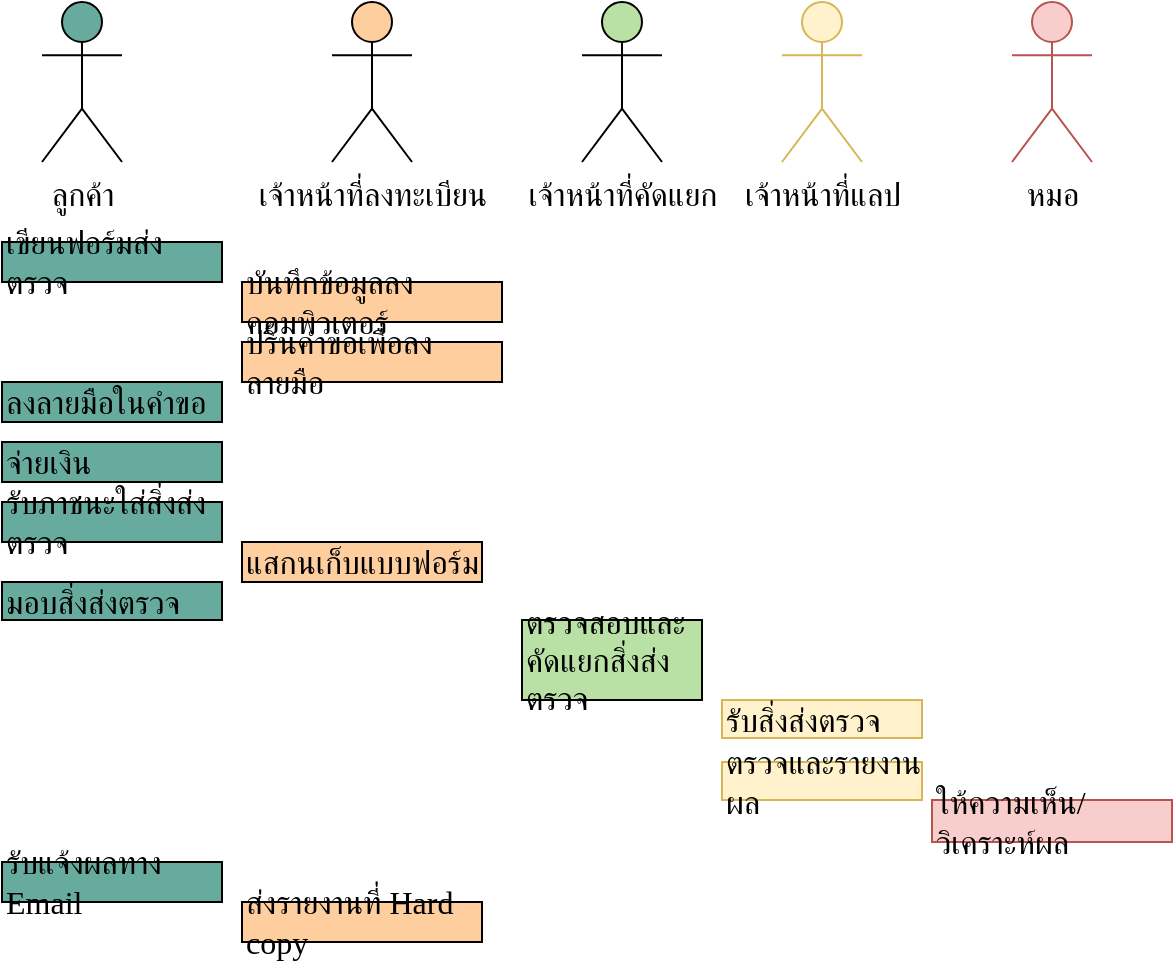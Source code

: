 <mxfile version="19.0.0" type="device" pages="10"><diagram id="L_rVRxFXGl339dmyI675" name="workflow"><mxGraphModel dx="1662" dy="857" grid="1" gridSize="10" guides="1" tooltips="1" connect="1" arrows="1" fold="1" page="1" pageScale="1" pageWidth="1169" pageHeight="827" math="0" shadow="0"><root><mxCell id="0"/><mxCell id="1" parent="0"/><mxCell id="Sqe2GNPkEIsbXZ8giu_L-1" value="ลูกค้า" style="shape=umlActor;verticalLabelPosition=bottom;verticalAlign=top;html=1;outlineConnect=0;fontFamily=TH Niramit AS;fontSize=16;fillColor=#67AB9F;" parent="1" vertex="1"><mxGeometry x="100" y="40" width="40" height="80" as="geometry"/></mxCell><mxCell id="Sqe2GNPkEIsbXZ8giu_L-4" value="เจ้าหน้าที่ลงทะเบียน" style="shape=umlActor;verticalLabelPosition=bottom;verticalAlign=top;html=1;outlineConnect=0;fillColor=#FFCE9F;fontFamily=TH Niramit AS;fontSize=16;" parent="1" vertex="1"><mxGeometry x="245" y="40" width="40" height="80" as="geometry"/></mxCell><mxCell id="Sqe2GNPkEIsbXZ8giu_L-5" value="เจ้าหน้าที่แลป" style="shape=umlActor;verticalLabelPosition=bottom;verticalAlign=top;html=1;outlineConnect=0;fillColor=#fff2cc;strokeColor=#d6b656;fontFamily=TH Niramit AS;fontSize=16;" parent="1" vertex="1"><mxGeometry x="470" y="40" width="40" height="80" as="geometry"/></mxCell><mxCell id="Sqe2GNPkEIsbXZ8giu_L-9" value="&lt;span style=&quot;font-size: 16px;&quot;&gt;เขียนฟอร์มส่งตรวจ&lt;/span&gt;" style="rounded=0;whiteSpace=wrap;html=1;align=left;fontFamily=TH Niramit AS;fontSize=16;fillColor=#67AB9F;" parent="1" vertex="1"><mxGeometry x="80" y="160" width="110" height="20" as="geometry"/></mxCell><mxCell id="Sqe2GNPkEIsbXZ8giu_L-11" value="&lt;span style=&quot;font-size: 16px;&quot;&gt;รับภาชนะใส่สิ่งส่งตรวจ&lt;/span&gt;" style="rounded=0;whiteSpace=wrap;html=1;align=left;fontFamily=TH Niramit AS;fontSize=16;fillColor=#67AB9F;" parent="1" vertex="1"><mxGeometry x="80" y="290" width="110" height="20" as="geometry"/></mxCell><mxCell id="Sqe2GNPkEIsbXZ8giu_L-12" value="&lt;span style=&quot;font-size: 16px;&quot;&gt;มอบสิ่งส่งตรวจ&lt;/span&gt;" style="rounded=0;whiteSpace=wrap;html=1;align=left;fontFamily=TH Niramit AS;fontSize=16;fillColor=#67AB9F;" parent="1" vertex="1"><mxGeometry x="80" y="330" width="110" height="19" as="geometry"/></mxCell><mxCell id="Sqe2GNPkEIsbXZ8giu_L-13" value="&lt;span style=&quot;font-size: 16px;&quot;&gt;แสกนเก็บแบบฟอร์ม&lt;/span&gt;" style="rounded=0;whiteSpace=wrap;html=1;align=left;labelBackgroundColor=none;fillColor=#FFCE9F;fontFamily=TH Niramit AS;fontSize=16;" parent="1" vertex="1"><mxGeometry x="200" y="310" width="120" height="20" as="geometry"/></mxCell><mxCell id="Sqe2GNPkEIsbXZ8giu_L-14" value="เจ้าหน้าที่คัดแยก" style="shape=umlActor;verticalLabelPosition=bottom;verticalAlign=top;html=1;outlineConnect=0;fillColor=#B9E0A5;fontFamily=TH Niramit AS;fontSize=16;" parent="1" vertex="1"><mxGeometry x="370" y="40" width="40" height="80" as="geometry"/></mxCell><mxCell id="Sqe2GNPkEIsbXZ8giu_L-15" value="&lt;span style=&quot;font-size: 16px;&quot;&gt;ตรวจสอบและ&lt;br&gt;คัดแยกสิ่งส่งตรวจ&lt;/span&gt;" style="rounded=0;whiteSpace=wrap;html=1;align=left;fillColor=#B9E0A5;fontFamily=TH Niramit AS;fontSize=16;" parent="1" vertex="1"><mxGeometry x="340" y="349" width="90" height="40" as="geometry"/></mxCell><mxCell id="bEWPpnAeQRoZ_soA_bZc-2" value="&lt;span style=&quot;font-size: 16px;&quot;&gt;ลงลายมือในคำขอ&lt;/span&gt;" style="rounded=0;whiteSpace=wrap;html=1;align=left;fontFamily=TH Niramit AS;fontSize=16;fillColor=#67AB9F;" parent="1" vertex="1"><mxGeometry x="80" y="230" width="110" height="20" as="geometry"/></mxCell><mxCell id="bEWPpnAeQRoZ_soA_bZc-3" value="จ่ายเงิน" style="rounded=0;whiteSpace=wrap;html=1;align=left;fontFamily=TH Niramit AS;fontSize=16;fillColor=#67AB9F;" parent="1" vertex="1"><mxGeometry x="80" y="260" width="110" height="20" as="geometry"/></mxCell><mxCell id="bEWPpnAeQRoZ_soA_bZc-7" value="หมอ" style="shape=umlActor;verticalLabelPosition=bottom;verticalAlign=top;html=1;outlineConnect=0;fontFamily=TH Niramit AS;fontSize=16;fillColor=#f8cecc;strokeColor=#b85450;" parent="1" vertex="1"><mxGeometry x="585" y="40" width="40" height="80" as="geometry"/></mxCell><mxCell id="bEWPpnAeQRoZ_soA_bZc-8" value="ให้ความเห็น/วิเคราะห์ผล" style="rounded=0;whiteSpace=wrap;html=1;align=left;fontFamily=TH Niramit AS;fontSize=16;fillColor=#f8cecc;strokeColor=#b85450;" parent="1" vertex="1"><mxGeometry x="545" y="439" width="120" height="21" as="geometry"/></mxCell><mxCell id="bEWPpnAeQRoZ_soA_bZc-9" value="&lt;span style=&quot;font-size: 16px;&quot;&gt;รับสิ่งส่งตรวจ&lt;/span&gt;" style="rounded=0;whiteSpace=wrap;html=1;align=left;fillColor=#fff2cc;strokeColor=#d6b656;fontFamily=TH Niramit AS;fontSize=16;" parent="1" vertex="1"><mxGeometry x="440" y="389" width="100" height="19" as="geometry"/></mxCell><mxCell id="bEWPpnAeQRoZ_soA_bZc-11" value="&lt;span style=&quot;font-size: 16px;&quot;&gt;ตรวจและรายงานผล&lt;/span&gt;" style="rounded=0;whiteSpace=wrap;html=1;align=left;fillColor=#fff2cc;strokeColor=#d6b656;fontFamily=TH Niramit AS;fontSize=16;" parent="1" vertex="1"><mxGeometry x="440" y="420" width="100" height="19" as="geometry"/></mxCell><mxCell id="bEWPpnAeQRoZ_soA_bZc-12" value="รับแจ้งผลทาง Email" style="rounded=0;whiteSpace=wrap;html=1;align=left;fontFamily=TH Niramit AS;fontSize=16;fillColor=#67AB9F;" parent="1" vertex="1"><mxGeometry x="80" y="470" width="110" height="20" as="geometry"/></mxCell><mxCell id="bEWPpnAeQRoZ_soA_bZc-13" value="ส่งรายงานที่ Hard copy" style="rounded=0;whiteSpace=wrap;html=1;align=left;labelBackgroundColor=none;fillColor=#FFCE9F;fontFamily=TH Niramit AS;fontSize=16;" parent="1" vertex="1"><mxGeometry x="200" y="490" width="120" height="20" as="geometry"/></mxCell><mxCell id="bEWPpnAeQRoZ_soA_bZc-14" value="&lt;span style=&quot;font-size: 16px;&quot;&gt;บันทึกข้อมูลลงคอมพิวเตอร์&lt;/span&gt;" style="rounded=0;whiteSpace=wrap;html=1;align=left;labelBackgroundColor=none;fillColor=#FFCE9F;fontFamily=TH Niramit AS;fontSize=16;" parent="1" vertex="1"><mxGeometry x="200" y="180" width="130" height="20" as="geometry"/></mxCell><mxCell id="bEWPpnAeQRoZ_soA_bZc-15" value="&lt;span style=&quot;font-size: 16px;&quot;&gt;ปริ้นคำขอเพื่อลงลายมือ&lt;/span&gt;" style="rounded=0;whiteSpace=wrap;html=1;align=left;labelBackgroundColor=none;fillColor=#FFCE9F;fontFamily=TH Niramit AS;fontSize=16;" parent="1" vertex="1"><mxGeometry x="200" y="210" width="130" height="20" as="geometry"/></mxCell></root></mxGraphModel></diagram><diagram id="svQKQCcRO_PmXxKHVB3k" name="emplyee"><mxGraphModel dx="1662" dy="857" grid="1" gridSize="10" guides="1" tooltips="1" connect="1" arrows="1" fold="1" page="1" pageScale="1" pageWidth="1169" pageHeight="827" math="0" shadow="0"><root><mxCell id="0"/><mxCell id="1" parent="0"/><mxCell id="1I5OSpIAmHrMG6wG8qoJ-1" value="user_login" style="shape=table;startSize=30;container=1;collapsible=1;childLayout=tableLayout;fixedRows=1;rowLines=0;fontStyle=1;align=center;resizeLast=1;" parent="1" vertex="1"><mxGeometry x="80" y="40" width="230" height="250" as="geometry"/></mxCell><mxCell id="1I5OSpIAmHrMG6wG8qoJ-2" value="" style="shape=tableRow;horizontal=0;startSize=0;swimlaneHead=0;swimlaneBody=0;fillColor=none;collapsible=0;dropTarget=0;points=[[0,0.5],[1,0.5]];portConstraint=eastwest;top=0;left=0;right=0;bottom=1;" parent="1I5OSpIAmHrMG6wG8qoJ-1" vertex="1"><mxGeometry y="30" width="230" height="30" as="geometry"/></mxCell><mxCell id="1I5OSpIAmHrMG6wG8qoJ-3" value="PK" style="shape=partialRectangle;connectable=0;fillColor=none;top=0;left=0;bottom=0;right=0;fontStyle=1;overflow=hidden;" parent="1I5OSpIAmHrMG6wG8qoJ-2" vertex="1"><mxGeometry width="30" height="30" as="geometry"><mxRectangle width="30" height="30" as="alternateBounds"/></mxGeometry></mxCell><mxCell id="1I5OSpIAmHrMG6wG8qoJ-4" value="user_id [int auto increment]" style="shape=partialRectangle;connectable=0;fillColor=none;top=0;left=0;bottom=0;right=0;align=left;spacingLeft=6;fontStyle=5;overflow=hidden;" parent="1I5OSpIAmHrMG6wG8qoJ-2" vertex="1"><mxGeometry x="30" width="200" height="30" as="geometry"><mxRectangle width="200" height="30" as="alternateBounds"/></mxGeometry></mxCell><mxCell id="1I5OSpIAmHrMG6wG8qoJ-5" value="" style="shape=tableRow;horizontal=0;startSize=0;swimlaneHead=0;swimlaneBody=0;fillColor=none;collapsible=0;dropTarget=0;points=[[0,0.5],[1,0.5]];portConstraint=eastwest;top=0;left=0;right=0;bottom=0;" parent="1I5OSpIAmHrMG6wG8qoJ-1" vertex="1"><mxGeometry y="60" width="230" height="30" as="geometry"/></mxCell><mxCell id="1I5OSpIAmHrMG6wG8qoJ-6" value="" style="shape=partialRectangle;connectable=0;fillColor=none;top=0;left=0;bottom=0;right=0;editable=1;overflow=hidden;" parent="1I5OSpIAmHrMG6wG8qoJ-5" vertex="1"><mxGeometry width="30" height="30" as="geometry"><mxRectangle width="30" height="30" as="alternateBounds"/></mxGeometry></mxCell><mxCell id="1I5OSpIAmHrMG6wG8qoJ-7" value="login_name [varchar 20]" style="shape=partialRectangle;connectable=0;fillColor=none;top=0;left=0;bottom=0;right=0;align=left;spacingLeft=6;overflow=hidden;" parent="1I5OSpIAmHrMG6wG8qoJ-5" vertex="1"><mxGeometry x="30" width="200" height="30" as="geometry"><mxRectangle width="200" height="30" as="alternateBounds"/></mxGeometry></mxCell><mxCell id="1I5OSpIAmHrMG6wG8qoJ-8" value="" style="shape=tableRow;horizontal=0;startSize=0;swimlaneHead=0;swimlaneBody=0;fillColor=none;collapsible=0;dropTarget=0;points=[[0,0.5],[1,0.5]];portConstraint=eastwest;top=0;left=0;right=0;bottom=0;" parent="1I5OSpIAmHrMG6wG8qoJ-1" vertex="1"><mxGeometry y="90" width="230" height="30" as="geometry"/></mxCell><mxCell id="1I5OSpIAmHrMG6wG8qoJ-9" value="" style="shape=partialRectangle;connectable=0;fillColor=none;top=0;left=0;bottom=0;right=0;editable=1;overflow=hidden;" parent="1I5OSpIAmHrMG6wG8qoJ-8" vertex="1"><mxGeometry width="30" height="30" as="geometry"><mxRectangle width="30" height="30" as="alternateBounds"/></mxGeometry></mxCell><mxCell id="1I5OSpIAmHrMG6wG8qoJ-10" value="password [varchar 20]" style="shape=partialRectangle;connectable=0;fillColor=none;top=0;left=0;bottom=0;right=0;align=left;spacingLeft=6;overflow=hidden;" parent="1I5OSpIAmHrMG6wG8qoJ-8" vertex="1"><mxGeometry x="30" width="200" height="30" as="geometry"><mxRectangle width="200" height="30" as="alternateBounds"/></mxGeometry></mxCell><mxCell id="1I5OSpIAmHrMG6wG8qoJ-36" value="" style="shape=tableRow;horizontal=0;startSize=0;swimlaneHead=0;swimlaneBody=0;fillColor=none;collapsible=0;dropTarget=0;points=[[0,0.5],[1,0.5]];portConstraint=eastwest;top=0;left=0;right=0;bottom=0;" parent="1I5OSpIAmHrMG6wG8qoJ-1" vertex="1"><mxGeometry y="120" width="230" height="30" as="geometry"/></mxCell><mxCell id="1I5OSpIAmHrMG6wG8qoJ-37" value="" style="shape=partialRectangle;connectable=0;fillColor=none;top=0;left=0;bottom=0;right=0;editable=1;overflow=hidden;" parent="1I5OSpIAmHrMG6wG8qoJ-36" vertex="1"><mxGeometry width="30" height="30" as="geometry"><mxRectangle width="30" height="30" as="alternateBounds"/></mxGeometry></mxCell><mxCell id="1I5OSpIAmHrMG6wG8qoJ-38" value="occupation_id [int]" style="shape=partialRectangle;connectable=0;fillColor=none;top=0;left=0;bottom=0;right=0;align=left;spacingLeft=6;overflow=hidden;" parent="1I5OSpIAmHrMG6wG8qoJ-36" vertex="1"><mxGeometry x="30" width="200" height="30" as="geometry"><mxRectangle width="200" height="30" as="alternateBounds"/></mxGeometry></mxCell><mxCell id="1I5OSpIAmHrMG6wG8qoJ-77" value="" style="shape=tableRow;horizontal=0;startSize=0;swimlaneHead=0;swimlaneBody=0;fillColor=none;collapsible=0;dropTarget=0;points=[[0,0.5],[1,0.5]];portConstraint=eastwest;top=0;left=0;right=0;bottom=0;" parent="1I5OSpIAmHrMG6wG8qoJ-1" vertex="1"><mxGeometry y="150" width="230" height="30" as="geometry"/></mxCell><mxCell id="1I5OSpIAmHrMG6wG8qoJ-78" value="" style="shape=partialRectangle;connectable=0;fillColor=none;top=0;left=0;bottom=0;right=0;editable=1;overflow=hidden;" parent="1I5OSpIAmHrMG6wG8qoJ-77" vertex="1"><mxGeometry width="30" height="30" as="geometry"><mxRectangle width="30" height="30" as="alternateBounds"/></mxGeometry></mxCell><mxCell id="1I5OSpIAmHrMG6wG8qoJ-79" value="lab_id [int default 0]" style="shape=partialRectangle;connectable=0;fillColor=none;top=0;left=0;bottom=0;right=0;align=left;spacingLeft=6;overflow=hidden;" parent="1I5OSpIAmHrMG6wG8qoJ-77" vertex="1"><mxGeometry x="30" width="200" height="30" as="geometry"><mxRectangle width="200" height="30" as="alternateBounds"/></mxGeometry></mxCell><mxCell id="DOiyOatcQ8Gw6rY2cXAG-4" value="" style="shape=tableRow;horizontal=0;startSize=0;swimlaneHead=0;swimlaneBody=0;fillColor=none;collapsible=0;dropTarget=0;points=[[0,0.5],[1,0.5]];portConstraint=eastwest;top=0;left=0;right=0;bottom=0;" parent="1I5OSpIAmHrMG6wG8qoJ-1" vertex="1"><mxGeometry y="180" width="230" height="30" as="geometry"/></mxCell><mxCell id="DOiyOatcQ8Gw6rY2cXAG-5" value="" style="shape=partialRectangle;connectable=0;fillColor=none;top=0;left=0;bottom=0;right=0;editable=1;overflow=hidden;" parent="DOiyOatcQ8Gw6rY2cXAG-4" vertex="1"><mxGeometry width="30" height="30" as="geometry"><mxRectangle width="30" height="30" as="alternateBounds"/></mxGeometry></mxCell><mxCell id="DOiyOatcQ8Gw6rY2cXAG-6" value="first_login [boolean default true]" style="shape=partialRectangle;connectable=0;fillColor=none;top=0;left=0;bottom=0;right=0;align=left;spacingLeft=6;overflow=hidden;" parent="DOiyOatcQ8Gw6rY2cXAG-4" vertex="1"><mxGeometry x="30" width="200" height="30" as="geometry"><mxRectangle width="200" height="30" as="alternateBounds"/></mxGeometry></mxCell><mxCell id="dUXAhBQizb6CX1qR_R1S-1" value="" style="shape=tableRow;horizontal=0;startSize=0;swimlaneHead=0;swimlaneBody=0;fillColor=none;collapsible=0;dropTarget=0;points=[[0,0.5],[1,0.5]];portConstraint=eastwest;top=0;left=0;right=0;bottom=0;" parent="1I5OSpIAmHrMG6wG8qoJ-1" vertex="1"><mxGeometry y="210" width="230" height="30" as="geometry"/></mxCell><mxCell id="dUXAhBQizb6CX1qR_R1S-2" value="" style="shape=partialRectangle;connectable=0;fillColor=none;top=0;left=0;bottom=0;right=0;editable=1;overflow=hidden;" parent="dUXAhBQizb6CX1qR_R1S-1" vertex="1"><mxGeometry width="30" height="30" as="geometry"><mxRectangle width="30" height="30" as="alternateBounds"/></mxGeometry></mxCell><mxCell id="dUXAhBQizb6CX1qR_R1S-3" value="update_time [timestamp, default]" style="shape=partialRectangle;connectable=0;fillColor=none;top=0;left=0;bottom=0;right=0;align=left;spacingLeft=6;overflow=hidden;" parent="dUXAhBQizb6CX1qR_R1S-1" vertex="1"><mxGeometry x="30" width="200" height="30" as="geometry"><mxRectangle width="200" height="30" as="alternateBounds"/></mxGeometry></mxCell><mxCell id="1I5OSpIAmHrMG6wG8qoJ-14" value="user_detail" style="shape=table;startSize=30;container=1;collapsible=1;childLayout=tableLayout;fixedRows=1;rowLines=0;fontStyle=1;align=center;resizeLast=1;" parent="1" vertex="1"><mxGeometry x="330" y="40" width="230" height="190" as="geometry"><mxRectangle x="440" y="180" width="100" height="30" as="alternateBounds"/></mxGeometry></mxCell><mxCell id="1I5OSpIAmHrMG6wG8qoJ-15" value="" style="shape=tableRow;horizontal=0;startSize=0;swimlaneHead=0;swimlaneBody=0;fillColor=none;collapsible=0;dropTarget=0;points=[[0,0.5],[1,0.5]];portConstraint=eastwest;top=0;left=0;right=0;bottom=1;" parent="1I5OSpIAmHrMG6wG8qoJ-14" vertex="1"><mxGeometry y="30" width="230" height="30" as="geometry"/></mxCell><mxCell id="1I5OSpIAmHrMG6wG8qoJ-16" value="" style="shape=partialRectangle;connectable=0;fillColor=none;top=0;left=0;bottom=0;right=0;fontStyle=1;overflow=hidden;" parent="1I5OSpIAmHrMG6wG8qoJ-15" vertex="1"><mxGeometry width="30" height="30" as="geometry"><mxRectangle width="30" height="30" as="alternateBounds"/></mxGeometry></mxCell><mxCell id="1I5OSpIAmHrMG6wG8qoJ-17" value="user_id [int not null]" style="shape=partialRectangle;connectable=0;fillColor=none;top=0;left=0;bottom=0;right=0;align=left;spacingLeft=6;fontStyle=5;overflow=hidden;" parent="1I5OSpIAmHrMG6wG8qoJ-15" vertex="1"><mxGeometry x="30" width="200" height="30" as="geometry"><mxRectangle width="200" height="30" as="alternateBounds"/></mxGeometry></mxCell><mxCell id="1I5OSpIAmHrMG6wG8qoJ-18" value="" style="shape=tableRow;horizontal=0;startSize=0;swimlaneHead=0;swimlaneBody=0;fillColor=none;collapsible=0;dropTarget=0;points=[[0,0.5],[1,0.5]];portConstraint=eastwest;top=0;left=0;right=0;bottom=0;" parent="1I5OSpIAmHrMG6wG8qoJ-14" vertex="1"><mxGeometry y="60" width="230" height="30" as="geometry"/></mxCell><mxCell id="1I5OSpIAmHrMG6wG8qoJ-19" value="" style="shape=partialRectangle;connectable=0;fillColor=none;top=0;left=0;bottom=0;right=0;editable=1;overflow=hidden;" parent="1I5OSpIAmHrMG6wG8qoJ-18" vertex="1"><mxGeometry width="30" height="30" as="geometry"><mxRectangle width="30" height="30" as="alternateBounds"/></mxGeometry></mxCell><mxCell id="1I5OSpIAmHrMG6wG8qoJ-20" value="address [varchar 200]" style="shape=partialRectangle;connectable=0;fillColor=none;top=0;left=0;bottom=0;right=0;align=left;spacingLeft=6;overflow=hidden;" parent="1I5OSpIAmHrMG6wG8qoJ-18" vertex="1"><mxGeometry x="30" width="200" height="30" as="geometry"><mxRectangle width="200" height="30" as="alternateBounds"/></mxGeometry></mxCell><mxCell id="1I5OSpIAmHrMG6wG8qoJ-21" value="" style="shape=tableRow;horizontal=0;startSize=0;swimlaneHead=0;swimlaneBody=0;fillColor=none;collapsible=0;dropTarget=0;points=[[0,0.5],[1,0.5]];portConstraint=eastwest;top=0;left=0;right=0;bottom=0;" parent="1I5OSpIAmHrMG6wG8qoJ-14" vertex="1"><mxGeometry y="90" width="230" height="30" as="geometry"/></mxCell><mxCell id="1I5OSpIAmHrMG6wG8qoJ-22" value="" style="shape=partialRectangle;connectable=0;fillColor=none;top=0;left=0;bottom=0;right=0;editable=1;overflow=hidden;" parent="1I5OSpIAmHrMG6wG8qoJ-21" vertex="1"><mxGeometry width="30" height="30" as="geometry"><mxRectangle width="30" height="30" as="alternateBounds"/></mxGeometry></mxCell><mxCell id="1I5OSpIAmHrMG6wG8qoJ-23" value="mobile_number [varchar 20]" style="shape=partialRectangle;connectable=0;fillColor=none;top=0;left=0;bottom=0;right=0;align=left;spacingLeft=6;overflow=hidden;" parent="1I5OSpIAmHrMG6wG8qoJ-21" vertex="1"><mxGeometry x="30" width="200" height="30" as="geometry"><mxRectangle width="200" height="30" as="alternateBounds"/></mxGeometry></mxCell><mxCell id="1I5OSpIAmHrMG6wG8qoJ-24" value="" style="shape=tableRow;horizontal=0;startSize=0;swimlaneHead=0;swimlaneBody=0;fillColor=none;collapsible=0;dropTarget=0;points=[[0,0.5],[1,0.5]];portConstraint=eastwest;top=0;left=0;right=0;bottom=0;" parent="1I5OSpIAmHrMG6wG8qoJ-14" vertex="1"><mxGeometry y="120" width="230" height="30" as="geometry"/></mxCell><mxCell id="1I5OSpIAmHrMG6wG8qoJ-25" value="" style="shape=partialRectangle;connectable=0;fillColor=none;top=0;left=0;bottom=0;right=0;editable=1;overflow=hidden;" parent="1I5OSpIAmHrMG6wG8qoJ-24" vertex="1"><mxGeometry width="30" height="30" as="geometry"><mxRectangle width="30" height="30" as="alternateBounds"/></mxGeometry></mxCell><mxCell id="1I5OSpIAmHrMG6wG8qoJ-26" value="phone_number [varchar 20]" style="shape=partialRectangle;connectable=0;fillColor=none;top=0;left=0;bottom=0;right=0;align=left;spacingLeft=6;overflow=hidden;" parent="1I5OSpIAmHrMG6wG8qoJ-24" vertex="1"><mxGeometry x="30" width="200" height="30" as="geometry"><mxRectangle width="200" height="30" as="alternateBounds"/></mxGeometry></mxCell><mxCell id="1I5OSpIAmHrMG6wG8qoJ-74" value="" style="shape=tableRow;horizontal=0;startSize=0;swimlaneHead=0;swimlaneBody=0;fillColor=none;collapsible=0;dropTarget=0;points=[[0,0.5],[1,0.5]];portConstraint=eastwest;top=0;left=0;right=0;bottom=0;" parent="1I5OSpIAmHrMG6wG8qoJ-14" vertex="1"><mxGeometry y="150" width="230" height="30" as="geometry"/></mxCell><mxCell id="1I5OSpIAmHrMG6wG8qoJ-75" value="" style="shape=partialRectangle;connectable=0;fillColor=none;top=0;left=0;bottom=0;right=0;editable=1;overflow=hidden;" parent="1I5OSpIAmHrMG6wG8qoJ-74" vertex="1"><mxGeometry width="30" height="30" as="geometry"><mxRectangle width="30" height="30" as="alternateBounds"/></mxGeometry></mxCell><mxCell id="1I5OSpIAmHrMG6wG8qoJ-76" value="update_time [timestamp, default]" style="shape=partialRectangle;connectable=0;fillColor=none;top=0;left=0;bottom=0;right=0;align=left;spacingLeft=6;overflow=hidden;" parent="1I5OSpIAmHrMG6wG8qoJ-74" vertex="1"><mxGeometry x="30" width="200" height="30" as="geometry"><mxRectangle width="200" height="30" as="alternateBounds"/></mxGeometry></mxCell><mxCell id="1I5OSpIAmHrMG6wG8qoJ-39" value="user_information" style="shape=table;startSize=30;container=1;collapsible=1;childLayout=tableLayout;fixedRows=1;rowLines=0;fontStyle=1;align=center;resizeLast=1;" parent="1" vertex="1"><mxGeometry x="860" y="40" width="220" height="250" as="geometry"><mxRectangle x="920" y="180" width="130" height="30" as="alternateBounds"/></mxGeometry></mxCell><mxCell id="1I5OSpIAmHrMG6wG8qoJ-40" value="" style="shape=tableRow;horizontal=0;startSize=0;swimlaneHead=0;swimlaneBody=0;fillColor=none;collapsible=0;dropTarget=0;points=[[0,0.5],[1,0.5]];portConstraint=eastwest;top=0;left=0;right=0;bottom=1;" parent="1I5OSpIAmHrMG6wG8qoJ-39" vertex="1"><mxGeometry y="30" width="220" height="30" as="geometry"/></mxCell><mxCell id="1I5OSpIAmHrMG6wG8qoJ-41" value="" style="shape=partialRectangle;connectable=0;fillColor=none;top=0;left=0;bottom=0;right=0;fontStyle=1;overflow=hidden;" parent="1I5OSpIAmHrMG6wG8qoJ-40" vertex="1"><mxGeometry width="30" height="30" as="geometry"><mxRectangle width="30" height="30" as="alternateBounds"/></mxGeometry></mxCell><mxCell id="1I5OSpIAmHrMG6wG8qoJ-42" value="user_id [int not null]" style="shape=partialRectangle;connectable=0;fillColor=none;top=0;left=0;bottom=0;right=0;align=left;spacingLeft=6;fontStyle=5;overflow=hidden;" parent="1I5OSpIAmHrMG6wG8qoJ-40" vertex="1"><mxGeometry x="30" width="190" height="30" as="geometry"><mxRectangle width="190" height="30" as="alternateBounds"/></mxGeometry></mxCell><mxCell id="1I5OSpIAmHrMG6wG8qoJ-43" value="" style="shape=tableRow;horizontal=0;startSize=0;swimlaneHead=0;swimlaneBody=0;fillColor=none;collapsible=0;dropTarget=0;points=[[0,0.5],[1,0.5]];portConstraint=eastwest;top=0;left=0;right=0;bottom=0;" parent="1I5OSpIAmHrMG6wG8qoJ-39" vertex="1"><mxGeometry y="60" width="220" height="30" as="geometry"/></mxCell><mxCell id="1I5OSpIAmHrMG6wG8qoJ-44" value="" style="shape=partialRectangle;connectable=0;fillColor=none;top=0;left=0;bottom=0;right=0;editable=1;overflow=hidden;" parent="1I5OSpIAmHrMG6wG8qoJ-43" vertex="1"><mxGeometry width="30" height="30" as="geometry"><mxRectangle width="30" height="30" as="alternateBounds"/></mxGeometry></mxCell><mxCell id="1I5OSpIAmHrMG6wG8qoJ-45" value="name [varchar 50]" style="shape=partialRectangle;connectable=0;fillColor=none;top=0;left=0;bottom=0;right=0;align=left;spacingLeft=6;overflow=hidden;" parent="1I5OSpIAmHrMG6wG8qoJ-43" vertex="1"><mxGeometry x="30" width="190" height="30" as="geometry"><mxRectangle width="190" height="30" as="alternateBounds"/></mxGeometry></mxCell><mxCell id="1I5OSpIAmHrMG6wG8qoJ-46" value="" style="shape=tableRow;horizontal=0;startSize=0;swimlaneHead=0;swimlaneBody=0;fillColor=none;collapsible=0;dropTarget=0;points=[[0,0.5],[1,0.5]];portConstraint=eastwest;top=0;left=0;right=0;bottom=0;" parent="1I5OSpIAmHrMG6wG8qoJ-39" vertex="1"><mxGeometry y="90" width="220" height="30" as="geometry"/></mxCell><mxCell id="1I5OSpIAmHrMG6wG8qoJ-47" value="" style="shape=partialRectangle;connectable=0;fillColor=none;top=0;left=0;bottom=0;right=0;editable=1;overflow=hidden;" parent="1I5OSpIAmHrMG6wG8qoJ-46" vertex="1"><mxGeometry width="30" height="30" as="geometry"><mxRectangle width="30" height="30" as="alternateBounds"/></mxGeometry></mxCell><mxCell id="1I5OSpIAmHrMG6wG8qoJ-48" value="surname [varchar 50]" style="shape=partialRectangle;connectable=0;fillColor=none;top=0;left=0;bottom=0;right=0;align=left;spacingLeft=6;overflow=hidden;" parent="1I5OSpIAmHrMG6wG8qoJ-46" vertex="1"><mxGeometry x="30" width="190" height="30" as="geometry"><mxRectangle width="190" height="30" as="alternateBounds"/></mxGeometry></mxCell><mxCell id="1I5OSpIAmHrMG6wG8qoJ-49" value="" style="shape=tableRow;horizontal=0;startSize=0;swimlaneHead=0;swimlaneBody=0;fillColor=none;collapsible=0;dropTarget=0;points=[[0,0.5],[1,0.5]];portConstraint=eastwest;top=0;left=0;right=0;bottom=0;" parent="1I5OSpIAmHrMG6wG8qoJ-39" vertex="1"><mxGeometry y="120" width="220" height="30" as="geometry"/></mxCell><mxCell id="1I5OSpIAmHrMG6wG8qoJ-50" value="" style="shape=partialRectangle;connectable=0;fillColor=none;top=0;left=0;bottom=0;right=0;editable=1;overflow=hidden;" parent="1I5OSpIAmHrMG6wG8qoJ-49" vertex="1"><mxGeometry width="30" height="30" as="geometry"><mxRectangle width="30" height="30" as="alternateBounds"/></mxGeometry></mxCell><mxCell id="1I5OSpIAmHrMG6wG8qoJ-51" value="email [varchar 50]" style="shape=partialRectangle;connectable=0;fillColor=none;top=0;left=0;bottom=0;right=0;align=left;spacingLeft=6;overflow=hidden;" parent="1I5OSpIAmHrMG6wG8qoJ-49" vertex="1"><mxGeometry x="30" width="190" height="30" as="geometry"><mxRectangle width="190" height="30" as="alternateBounds"/></mxGeometry></mxCell><mxCell id="1I5OSpIAmHrMG6wG8qoJ-52" value="" style="shape=tableRow;horizontal=0;startSize=0;swimlaneHead=0;swimlaneBody=0;fillColor=none;collapsible=0;dropTarget=0;points=[[0,0.5],[1,0.5]];portConstraint=eastwest;top=0;left=0;right=0;bottom=0;" parent="1I5OSpIAmHrMG6wG8qoJ-39" vertex="1"><mxGeometry y="150" width="220" height="30" as="geometry"/></mxCell><mxCell id="1I5OSpIAmHrMG6wG8qoJ-53" value="" style="shape=partialRectangle;connectable=0;fillColor=none;top=0;left=0;bottom=0;right=0;editable=1;overflow=hidden;" parent="1I5OSpIAmHrMG6wG8qoJ-52" vertex="1"><mxGeometry width="30" height="30" as="geometry"><mxRectangle width="30" height="30" as="alternateBounds"/></mxGeometry></mxCell><mxCell id="1I5OSpIAmHrMG6wG8qoJ-54" value="line_id [varchar 100]" style="shape=partialRectangle;connectable=0;fillColor=none;top=0;left=0;bottom=0;right=0;align=left;spacingLeft=6;overflow=hidden;" parent="1I5OSpIAmHrMG6wG8qoJ-52" vertex="1"><mxGeometry x="30" width="190" height="30" as="geometry"><mxRectangle width="190" height="30" as="alternateBounds"/></mxGeometry></mxCell><mxCell id="1I5OSpIAmHrMG6wG8qoJ-58" value="" style="shape=tableRow;horizontal=0;startSize=0;swimlaneHead=0;swimlaneBody=0;fillColor=none;collapsible=0;dropTarget=0;points=[[0,0.5],[1,0.5]];portConstraint=eastwest;top=0;left=0;right=0;bottom=0;" parent="1I5OSpIAmHrMG6wG8qoJ-39" vertex="1"><mxGeometry y="180" width="220" height="30" as="geometry"/></mxCell><mxCell id="1I5OSpIAmHrMG6wG8qoJ-59" value="" style="shape=partialRectangle;connectable=0;fillColor=none;top=0;left=0;bottom=0;right=0;editable=1;overflow=hidden;" parent="1I5OSpIAmHrMG6wG8qoJ-58" vertex="1"><mxGeometry width="30" height="30" as="geometry"><mxRectangle width="30" height="30" as="alternateBounds"/></mxGeometry></mxCell><mxCell id="1I5OSpIAmHrMG6wG8qoJ-60" value="signature_path [varchar 100]" style="shape=partialRectangle;connectable=0;fillColor=none;top=0;left=0;bottom=0;right=0;align=left;spacingLeft=6;overflow=hidden;" parent="1I5OSpIAmHrMG6wG8qoJ-58" vertex="1"><mxGeometry x="30" width="190" height="30" as="geometry"><mxRectangle width="190" height="30" as="alternateBounds"/></mxGeometry></mxCell><mxCell id="1I5OSpIAmHrMG6wG8qoJ-83" value="" style="shape=tableRow;horizontal=0;startSize=0;swimlaneHead=0;swimlaneBody=0;fillColor=none;collapsible=0;dropTarget=0;points=[[0,0.5],[1,0.5]];portConstraint=eastwest;top=0;left=0;right=0;bottom=0;" parent="1I5OSpIAmHrMG6wG8qoJ-39" vertex="1"><mxGeometry y="210" width="220" height="30" as="geometry"/></mxCell><mxCell id="1I5OSpIAmHrMG6wG8qoJ-84" value="" style="shape=partialRectangle;connectable=0;fillColor=none;top=0;left=0;bottom=0;right=0;editable=1;overflow=hidden;" parent="1I5OSpIAmHrMG6wG8qoJ-83" vertex="1"><mxGeometry width="30" height="30" as="geometry"><mxRectangle width="30" height="30" as="alternateBounds"/></mxGeometry></mxCell><mxCell id="1I5OSpIAmHrMG6wG8qoJ-85" value="update_time [timestamp, default]" style="shape=partialRectangle;connectable=0;fillColor=none;top=0;left=0;bottom=0;right=0;align=left;spacingLeft=6;overflow=hidden;" parent="1I5OSpIAmHrMG6wG8qoJ-83" vertex="1"><mxGeometry x="30" width="190" height="30" as="geometry"><mxRectangle width="190" height="30" as="alternateBounds"/></mxGeometry></mxCell><mxCell id="1I5OSpIAmHrMG6wG8qoJ-61" value="user_type_info" style="shape=table;startSize=30;container=1;collapsible=1;childLayout=tableLayout;fixedRows=1;rowLines=0;fontStyle=1;align=center;resizeLast=1;" parent="1" vertex="1"><mxGeometry x="585" y="260" width="260" height="130" as="geometry"><mxRectangle x="730" y="180" width="120" height="30" as="alternateBounds"/></mxGeometry></mxCell><mxCell id="1I5OSpIAmHrMG6wG8qoJ-62" value="" style="shape=tableRow;horizontal=0;startSize=0;swimlaneHead=0;swimlaneBody=0;fillColor=none;collapsible=0;dropTarget=0;points=[[0,0.5],[1,0.5]];portConstraint=eastwest;top=0;left=0;right=0;bottom=1;" parent="1I5OSpIAmHrMG6wG8qoJ-61" vertex="1"><mxGeometry y="30" width="260" height="30" as="geometry"/></mxCell><mxCell id="1I5OSpIAmHrMG6wG8qoJ-63" value="PK" style="shape=partialRectangle;connectable=0;fillColor=none;top=0;left=0;bottom=0;right=0;fontStyle=1;overflow=hidden;" parent="1I5OSpIAmHrMG6wG8qoJ-62" vertex="1"><mxGeometry width="30" height="30" as="geometry"><mxRectangle width="30" height="30" as="alternateBounds"/></mxGeometry></mxCell><mxCell id="1I5OSpIAmHrMG6wG8qoJ-64" value="user_type [int auto increment]" style="shape=partialRectangle;connectable=0;fillColor=none;top=0;left=0;bottom=0;right=0;align=left;spacingLeft=6;fontStyle=5;overflow=hidden;" parent="1I5OSpIAmHrMG6wG8qoJ-62" vertex="1"><mxGeometry x="30" width="230" height="30" as="geometry"><mxRectangle width="230" height="30" as="alternateBounds"/></mxGeometry></mxCell><mxCell id="1I5OSpIAmHrMG6wG8qoJ-65" value="" style="shape=tableRow;horizontal=0;startSize=0;swimlaneHead=0;swimlaneBody=0;fillColor=none;collapsible=0;dropTarget=0;points=[[0,0.5],[1,0.5]];portConstraint=eastwest;top=0;left=0;right=0;bottom=0;" parent="1I5OSpIAmHrMG6wG8qoJ-61" vertex="1"><mxGeometry y="60" width="260" height="30" as="geometry"/></mxCell><mxCell id="1I5OSpIAmHrMG6wG8qoJ-66" value="" style="shape=partialRectangle;connectable=0;fillColor=none;top=0;left=0;bottom=0;right=0;editable=1;overflow=hidden;" parent="1I5OSpIAmHrMG6wG8qoJ-65" vertex="1"><mxGeometry width="30" height="30" as="geometry"><mxRectangle width="30" height="30" as="alternateBounds"/></mxGeometry></mxCell><mxCell id="1I5OSpIAmHrMG6wG8qoJ-67" value="description [varchar 200]" style="shape=partialRectangle;connectable=0;fillColor=none;top=0;left=0;bottom=0;right=0;align=left;spacingLeft=6;overflow=hidden;" parent="1I5OSpIAmHrMG6wG8qoJ-65" vertex="1"><mxGeometry x="30" width="230" height="30" as="geometry"><mxRectangle width="230" height="30" as="alternateBounds"/></mxGeometry></mxCell><mxCell id="1I5OSpIAmHrMG6wG8qoJ-80" value="" style="shape=tableRow;horizontal=0;startSize=0;swimlaneHead=0;swimlaneBody=0;fillColor=none;collapsible=0;dropTarget=0;points=[[0,0.5],[1,0.5]];portConstraint=eastwest;top=0;left=0;right=0;bottom=0;" parent="1I5OSpIAmHrMG6wG8qoJ-61" vertex="1"><mxGeometry y="90" width="260" height="30" as="geometry"/></mxCell><mxCell id="1I5OSpIAmHrMG6wG8qoJ-81" value="" style="shape=partialRectangle;connectable=0;fillColor=none;top=0;left=0;bottom=0;right=0;editable=1;overflow=hidden;" parent="1I5OSpIAmHrMG6wG8qoJ-80" vertex="1"><mxGeometry width="30" height="30" as="geometry"><mxRectangle width="30" height="30" as="alternateBounds"/></mxGeometry></mxCell><mxCell id="1I5OSpIAmHrMG6wG8qoJ-82" value="update_time [timestamp, default]" style="shape=partialRectangle;connectable=0;fillColor=none;top=0;left=0;bottom=0;right=0;align=left;spacingLeft=6;overflow=hidden;" parent="1I5OSpIAmHrMG6wG8qoJ-80" vertex="1"><mxGeometry x="30" width="230" height="30" as="geometry"><mxRectangle width="230" height="30" as="alternateBounds"/></mxGeometry></mxCell><mxCell id="ZMaMEjt3KMo6OAtzFJez-1" value="user_occupation" style="shape=table;startSize=30;container=1;collapsible=1;childLayout=tableLayout;fixedRows=1;rowLines=0;fontStyle=1;align=center;resizeLast=1;" parent="1" vertex="1"><mxGeometry x="580" y="40" width="260" height="190" as="geometry"><mxRectangle x="730" y="180" width="120" height="30" as="alternateBounds"/></mxGeometry></mxCell><mxCell id="ZMaMEjt3KMo6OAtzFJez-2" value="" style="shape=tableRow;horizontal=0;startSize=0;swimlaneHead=0;swimlaneBody=0;fillColor=none;collapsible=0;dropTarget=0;points=[[0,0.5],[1,0.5]];portConstraint=eastwest;top=0;left=0;right=0;bottom=1;" parent="ZMaMEjt3KMo6OAtzFJez-1" vertex="1"><mxGeometry y="30" width="260" height="30" as="geometry"/></mxCell><mxCell id="ZMaMEjt3KMo6OAtzFJez-3" value="PK" style="shape=partialRectangle;connectable=0;fillColor=none;top=0;left=0;bottom=0;right=0;fontStyle=1;overflow=hidden;" parent="ZMaMEjt3KMo6OAtzFJez-2" vertex="1"><mxGeometry width="30" height="30" as="geometry"><mxRectangle width="30" height="30" as="alternateBounds"/></mxGeometry></mxCell><mxCell id="ZMaMEjt3KMo6OAtzFJez-4" value="occupation_id [int auto increment]" style="shape=partialRectangle;connectable=0;fillColor=none;top=0;left=0;bottom=0;right=0;align=left;spacingLeft=6;fontStyle=5;overflow=hidden;" parent="ZMaMEjt3KMo6OAtzFJez-2" vertex="1"><mxGeometry x="30" width="230" height="30" as="geometry"><mxRectangle width="230" height="30" as="alternateBounds"/></mxGeometry></mxCell><mxCell id="ZMaMEjt3KMo6OAtzFJez-5" value="" style="shape=tableRow;horizontal=0;startSize=0;swimlaneHead=0;swimlaneBody=0;fillColor=none;collapsible=0;dropTarget=0;points=[[0,0.5],[1,0.5]];portConstraint=eastwest;top=0;left=0;right=0;bottom=0;" parent="ZMaMEjt3KMo6OAtzFJez-1" vertex="1"><mxGeometry y="60" width="260" height="30" as="geometry"/></mxCell><mxCell id="ZMaMEjt3KMo6OAtzFJez-6" value="" style="shape=partialRectangle;connectable=0;fillColor=none;top=0;left=0;bottom=0;right=0;editable=1;overflow=hidden;" parent="ZMaMEjt3KMo6OAtzFJez-5" vertex="1"><mxGeometry width="30" height="30" as="geometry"><mxRectangle width="30" height="30" as="alternateBounds"/></mxGeometry></mxCell><mxCell id="ZMaMEjt3KMo6OAtzFJez-7" value="occupatioon_description [varchar 100]" style="shape=partialRectangle;connectable=0;fillColor=none;top=0;left=0;bottom=0;right=0;align=left;spacingLeft=6;overflow=hidden;" parent="ZMaMEjt3KMo6OAtzFJez-5" vertex="1"><mxGeometry x="30" width="230" height="30" as="geometry"><mxRectangle width="230" height="30" as="alternateBounds"/></mxGeometry></mxCell><mxCell id="ZMaMEjt3KMo6OAtzFJez-8" value="" style="shape=tableRow;horizontal=0;startSize=0;swimlaneHead=0;swimlaneBody=0;fillColor=none;collapsible=0;dropTarget=0;points=[[0,0.5],[1,0.5]];portConstraint=eastwest;top=0;left=0;right=0;bottom=0;" parent="ZMaMEjt3KMo6OAtzFJez-1" vertex="1"><mxGeometry y="90" width="260" height="30" as="geometry"/></mxCell><mxCell id="ZMaMEjt3KMo6OAtzFJez-9" value="" style="shape=partialRectangle;connectable=0;fillColor=none;top=0;left=0;bottom=0;right=0;editable=1;overflow=hidden;" parent="ZMaMEjt3KMo6OAtzFJez-8" vertex="1"><mxGeometry width="30" height="30" as="geometry"><mxRectangle width="30" height="30" as="alternateBounds"/></mxGeometry></mxCell><mxCell id="ZMaMEjt3KMo6OAtzFJez-10" value="user_type [int]" style="shape=partialRectangle;connectable=0;fillColor=none;top=0;left=0;bottom=0;right=0;align=left;spacingLeft=6;overflow=hidden;" parent="ZMaMEjt3KMo6OAtzFJez-8" vertex="1"><mxGeometry x="30" width="230" height="30" as="geometry"><mxRectangle width="230" height="30" as="alternateBounds"/></mxGeometry></mxCell><mxCell id="ZMaMEjt3KMo6OAtzFJez-14" value="" style="shape=tableRow;horizontal=0;startSize=0;swimlaneHead=0;swimlaneBody=0;fillColor=none;collapsible=0;dropTarget=0;points=[[0,0.5],[1,0.5]];portConstraint=eastwest;top=0;left=0;right=0;bottom=0;" parent="ZMaMEjt3KMo6OAtzFJez-1" vertex="1"><mxGeometry y="120" width="260" height="30" as="geometry"/></mxCell><mxCell id="ZMaMEjt3KMo6OAtzFJez-15" value="" style="shape=partialRectangle;connectable=0;fillColor=none;top=0;left=0;bottom=0;right=0;editable=1;overflow=hidden;" parent="ZMaMEjt3KMo6OAtzFJez-14" vertex="1"><mxGeometry width="30" height="30" as="geometry"><mxRectangle width="30" height="30" as="alternateBounds"/></mxGeometry></mxCell><mxCell id="ZMaMEjt3KMo6OAtzFJez-16" value="line_group [varchar 100]" style="shape=partialRectangle;connectable=0;fillColor=none;top=0;left=0;bottom=0;right=0;align=left;spacingLeft=6;overflow=hidden;" parent="ZMaMEjt3KMo6OAtzFJez-14" vertex="1"><mxGeometry x="30" width="230" height="30" as="geometry"><mxRectangle width="230" height="30" as="alternateBounds"/></mxGeometry></mxCell><mxCell id="kTQTAjiNRH5NeEbkiadU-1" value="" style="shape=tableRow;horizontal=0;startSize=0;swimlaneHead=0;swimlaneBody=0;fillColor=none;collapsible=0;dropTarget=0;points=[[0,0.5],[1,0.5]];portConstraint=eastwest;top=0;left=0;right=0;bottom=0;" parent="ZMaMEjt3KMo6OAtzFJez-1" vertex="1"><mxGeometry y="150" width="260" height="30" as="geometry"/></mxCell><mxCell id="kTQTAjiNRH5NeEbkiadU-2" value="" style="shape=partialRectangle;connectable=0;fillColor=none;top=0;left=0;bottom=0;right=0;editable=1;overflow=hidden;" parent="kTQTAjiNRH5NeEbkiadU-1" vertex="1"><mxGeometry width="30" height="30" as="geometry"><mxRectangle width="30" height="30" as="alternateBounds"/></mxGeometry></mxCell><mxCell id="kTQTAjiNRH5NeEbkiadU-3" value="update_time [timestamp, default]" style="shape=partialRectangle;connectable=0;fillColor=none;top=0;left=0;bottom=0;right=0;align=left;spacingLeft=6;overflow=hidden;" parent="kTQTAjiNRH5NeEbkiadU-1" vertex="1"><mxGeometry x="30" width="230" height="30" as="geometry"><mxRectangle width="230" height="30" as="alternateBounds"/></mxGeometry></mxCell></root></mxGraphModel></diagram><diagram id="p2Qa0AOtIlJP-7MbCFpC" name="local_database"><mxGraphModel dx="1662" dy="857" grid="1" gridSize="10" guides="1" tooltips="1" connect="1" arrows="1" fold="1" page="1" pageScale="1" pageWidth="1169" pageHeight="827" math="0" shadow="0"><root><mxCell id="0"/><mxCell id="1" parent="0"/><mxCell id="gRDE-g0N5PxnJ22ry7TY-1" value="application_log" style="shape=table;startSize=30;container=1;collapsible=1;childLayout=tableLayout;fixedRows=1;rowLines=0;fontStyle=1;align=center;resizeLast=1;" parent="1" vertex="1"><mxGeometry x="120" y="40" width="380" height="190" as="geometry"/></mxCell><mxCell id="gRDE-g0N5PxnJ22ry7TY-2" value="" style="shape=tableRow;horizontal=0;startSize=0;swimlaneHead=0;swimlaneBody=0;fillColor=none;collapsible=0;dropTarget=0;points=[[0,0.5],[1,0.5]];portConstraint=eastwest;top=0;left=0;right=0;bottom=1;" parent="gRDE-g0N5PxnJ22ry7TY-1" vertex="1"><mxGeometry y="30" width="380" height="30" as="geometry"/></mxCell><mxCell id="gRDE-g0N5PxnJ22ry7TY-3" value="PK" style="shape=partialRectangle;connectable=0;fillColor=none;top=0;left=0;bottom=0;right=0;fontStyle=1;overflow=hidden;" parent="gRDE-g0N5PxnJ22ry7TY-2" vertex="1"><mxGeometry width="30" height="30" as="geometry"><mxRectangle width="30" height="30" as="alternateBounds"/></mxGeometry></mxCell><mxCell id="gRDE-g0N5PxnJ22ry7TY-4" value="logging_id [INTEGER]" style="shape=partialRectangle;connectable=0;fillColor=none;top=0;left=0;bottom=0;right=0;align=left;spacingLeft=6;fontStyle=5;overflow=hidden;" parent="gRDE-g0N5PxnJ22ry7TY-2" vertex="1"><mxGeometry x="30" width="350" height="30" as="geometry"><mxRectangle width="350" height="30" as="alternateBounds"/></mxGeometry></mxCell><mxCell id="gRDE-g0N5PxnJ22ry7TY-5" value="" style="shape=tableRow;horizontal=0;startSize=0;swimlaneHead=0;swimlaneBody=0;fillColor=none;collapsible=0;dropTarget=0;points=[[0,0.5],[1,0.5]];portConstraint=eastwest;top=0;left=0;right=0;bottom=0;" parent="gRDE-g0N5PxnJ22ry7TY-1" vertex="1"><mxGeometry y="60" width="380" height="30" as="geometry"/></mxCell><mxCell id="gRDE-g0N5PxnJ22ry7TY-6" value="" style="shape=partialRectangle;connectable=0;fillColor=none;top=0;left=0;bottom=0;right=0;editable=1;overflow=hidden;" parent="gRDE-g0N5PxnJ22ry7TY-5" vertex="1"><mxGeometry width="30" height="30" as="geometry"><mxRectangle width="30" height="30" as="alternateBounds"/></mxGeometry></mxCell><mxCell id="gRDE-g0N5PxnJ22ry7TY-7" value="user_id      [INTEGER]" style="shape=partialRectangle;connectable=0;fillColor=none;top=0;left=0;bottom=0;right=0;align=left;spacingLeft=6;overflow=hidden;" parent="gRDE-g0N5PxnJ22ry7TY-5" vertex="1"><mxGeometry x="30" width="350" height="30" as="geometry"><mxRectangle width="350" height="30" as="alternateBounds"/></mxGeometry></mxCell><mxCell id="gRDE-g0N5PxnJ22ry7TY-8" value="" style="shape=tableRow;horizontal=0;startSize=0;swimlaneHead=0;swimlaneBody=0;fillColor=none;collapsible=0;dropTarget=0;points=[[0,0.5],[1,0.5]];portConstraint=eastwest;top=0;left=0;right=0;bottom=0;" parent="gRDE-g0N5PxnJ22ry7TY-1" vertex="1"><mxGeometry y="90" width="380" height="30" as="geometry"/></mxCell><mxCell id="gRDE-g0N5PxnJ22ry7TY-9" value="" style="shape=partialRectangle;connectable=0;fillColor=none;top=0;left=0;bottom=0;right=0;editable=1;overflow=hidden;" parent="gRDE-g0N5PxnJ22ry7TY-8" vertex="1"><mxGeometry width="30" height="30" as="geometry"><mxRectangle width="30" height="30" as="alternateBounds"/></mxGeometry></mxCell><mxCell id="gRDE-g0N5PxnJ22ry7TY-10" value="application_name [VARCHAR 50 NOT NULL]" style="shape=partialRectangle;connectable=0;fillColor=none;top=0;left=0;bottom=0;right=0;align=left;spacingLeft=6;overflow=hidden;" parent="gRDE-g0N5PxnJ22ry7TY-8" vertex="1"><mxGeometry x="30" width="350" height="30" as="geometry"><mxRectangle width="350" height="30" as="alternateBounds"/></mxGeometry></mxCell><mxCell id="gRDE-g0N5PxnJ22ry7TY-17" value="" style="shape=tableRow;horizontal=0;startSize=0;swimlaneHead=0;swimlaneBody=0;fillColor=none;collapsible=0;dropTarget=0;points=[[0,0.5],[1,0.5]];portConstraint=eastwest;top=0;left=0;right=0;bottom=0;" parent="gRDE-g0N5PxnJ22ry7TY-1" vertex="1"><mxGeometry y="120" width="380" height="30" as="geometry"/></mxCell><mxCell id="gRDE-g0N5PxnJ22ry7TY-18" value="" style="shape=partialRectangle;connectable=0;fillColor=none;top=0;left=0;bottom=0;right=0;editable=1;overflow=hidden;" parent="gRDE-g0N5PxnJ22ry7TY-17" vertex="1"><mxGeometry width="30" height="30" as="geometry"><mxRectangle width="30" height="30" as="alternateBounds"/></mxGeometry></mxCell><mxCell id="gRDE-g0N5PxnJ22ry7TY-19" value="executed [BOOLEAN DEFAULT FALSE]" style="shape=partialRectangle;connectable=0;fillColor=none;top=0;left=0;bottom=0;right=0;align=left;spacingLeft=6;overflow=hidden;" parent="gRDE-g0N5PxnJ22ry7TY-17" vertex="1"><mxGeometry x="30" width="350" height="30" as="geometry"><mxRectangle width="350" height="30" as="alternateBounds"/></mxGeometry></mxCell><mxCell id="gRDE-g0N5PxnJ22ry7TY-20" value="" style="shape=tableRow;horizontal=0;startSize=0;swimlaneHead=0;swimlaneBody=0;fillColor=none;collapsible=0;dropTarget=0;points=[[0,0.5],[1,0.5]];portConstraint=eastwest;top=0;left=0;right=0;bottom=0;" parent="gRDE-g0N5PxnJ22ry7TY-1" vertex="1"><mxGeometry y="150" width="380" height="30" as="geometry"/></mxCell><mxCell id="gRDE-g0N5PxnJ22ry7TY-21" value="" style="shape=partialRectangle;connectable=0;fillColor=none;top=0;left=0;bottom=0;right=0;editable=1;overflow=hidden;" parent="gRDE-g0N5PxnJ22ry7TY-20" vertex="1"><mxGeometry width="30" height="30" as="geometry"><mxRectangle width="30" height="30" as="alternateBounds"/></mxGeometry></mxCell><mxCell id="gRDE-g0N5PxnJ22ry7TY-22" value="update_time [DATETIME DEFAULT CURRENT_TIMESTAMP]" style="shape=partialRectangle;connectable=0;fillColor=none;top=0;left=0;bottom=0;right=0;align=left;spacingLeft=6;overflow=hidden;" parent="gRDE-g0N5PxnJ22ry7TY-20" vertex="1"><mxGeometry x="30" width="350" height="30" as="geometry"><mxRectangle width="350" height="30" as="alternateBounds"/></mxGeometry></mxCell></root></mxGraphModel></diagram><diagram id="yhntCWbcbXTMz5Kfogay" name="update_user_ui"><mxGraphModel dx="1662" dy="857" grid="1" gridSize="10" guides="1" tooltips="1" connect="1" arrows="1" fold="1" page="1" pageScale="1" pageWidth="1169" pageHeight="827" math="0" shadow="0"><root><mxCell id="0"/><mxCell id="1" parent="0"/><mxCell id="JnijP6tigDLwSjlyysHR-1" value="&lt;font style=&quot;font-size: 18px;&quot; face=&quot;TH Niramit AS&quot;&gt;Update User Information&lt;/font&gt;" style="strokeWidth=1;shadow=0;dashed=0;align=center;html=1;shape=mxgraph.mockup.containers.window;align=left;verticalAlign=top;spacingLeft=8;strokeColor2=#008cff;strokeColor3=#c4c4c4;fontColor=#666666;mainText=;fontSize=17;labelBackgroundColor=none;" parent="1" vertex="1"><mxGeometry x="160" y="120" width="720" height="420" as="geometry"/></mxCell><mxCell id="JnijP6tigDLwSjlyysHR-2" value="&lt;font style=&quot;font-size: 18px;&quot; face=&quot;TH Niramit AS&quot;&gt;Username:&lt;/font&gt;" style="text;html=1;strokeColor=none;fillColor=none;align=left;verticalAlign=middle;whiteSpace=wrap;rounded=0;" parent="1" vertex="1"><mxGeometry x="180" y="200" width="80" height="30" as="geometry"/></mxCell><mxCell id="JnijP6tigDLwSjlyysHR-3" value="&lt;font face=&quot;TH Niramit AS&quot; style=&quot;font-size: 18px;&quot;&gt;Password:&lt;/font&gt;" style="text;html=1;strokeColor=none;fillColor=none;align=left;verticalAlign=middle;whiteSpace=wrap;rounded=0;" parent="1" vertex="1"><mxGeometry x="180" y="230" width="60" height="30" as="geometry"/></mxCell><mxCell id="JnijP6tigDLwSjlyysHR-4" value="" style="strokeWidth=1;shadow=0;dashed=0;align=center;html=1;shape=mxgraph.mockup.text.textBox;fontColor=#666666;align=left;fontSize=17;spacingLeft=4;spacingTop=-3;strokeColor=#666666;mainText=" parent="1" vertex="1"><mxGeometry x="255" y="200" width="165" height="20" as="geometry"/></mxCell><mxCell id="JnijP6tigDLwSjlyysHR-5" value="" style="strokeWidth=1;shadow=0;dashed=0;align=center;html=1;shape=mxgraph.mockup.text.textBox;fontColor=#666666;align=left;fontSize=17;spacingLeft=4;spacingTop=-3;strokeColor=#666666;mainText=" parent="1" vertex="1"><mxGeometry x="255" y="235" width="165" height="20" as="geometry"/></mxCell><mxCell id="JnijP6tigDLwSjlyysHR-6" value="&lt;font face=&quot;TH Niramit AS&quot; style=&quot;font-size: 18px;&quot;&gt;ที่อยู่&lt;/font&gt;" style="text;html=1;strokeColor=none;fillColor=none;align=left;verticalAlign=middle;whiteSpace=wrap;rounded=0;" parent="1" vertex="1"><mxGeometry x="180" y="307.5" width="85" height="30" as="geometry"/></mxCell><mxCell id="JnijP6tigDLwSjlyysHR-7" value="&lt;font face=&quot;TH Niramit AS&quot; style=&quot;font-size: 18px;&quot;&gt;เบอร์โทร&lt;/font&gt;" style="text;html=1;strokeColor=none;fillColor=none;align=left;verticalAlign=middle;whiteSpace=wrap;rounded=0;" parent="1" vertex="1"><mxGeometry x="180" y="391" width="70" height="35" as="geometry"/></mxCell><mxCell id="JnijP6tigDLwSjlyysHR-8" value="&lt;font face=&quot;TH Niramit AS&quot; style=&quot;font-size: 18px;&quot;&gt;Email&lt;/font&gt;" style="text;html=1;strokeColor=none;fillColor=none;align=left;verticalAlign=middle;whiteSpace=wrap;rounded=0;" parent="1" vertex="1"><mxGeometry x="180" y="426" width="60" height="30" as="geometry"/></mxCell><mxCell id="JnijP6tigDLwSjlyysHR-9" value="&lt;font face=&quot;TH Niramit AS&quot; style=&quot;font-size: 18px;&quot;&gt;ตำแแหน่ง&lt;/font&gt;" style="text;html=1;strokeColor=none;fillColor=none;align=left;verticalAlign=middle;whiteSpace=wrap;rounded=0;" parent="1" vertex="1"><mxGeometry x="180" y="489.75" width="70" height="30" as="geometry"/></mxCell><mxCell id="JnijP6tigDLwSjlyysHR-10" value="&lt;font style=&quot;font-size: 18px;&quot;&gt;ตำแหน่ง&lt;/font&gt;" style="strokeWidth=1;shadow=0;dashed=0;align=center;html=1;shape=mxgraph.mockup.forms.comboBox;strokeColor=#999999;fillColor=#ddeeff;align=left;fillColor2=#aaddff;mainText=;fontColor=#666666;fontSize=17;spacingLeft=3;fontFamily=TH Niramit AS;" parent="1" vertex="1"><mxGeometry x="255" y="488.5" width="100" height="32.5" as="geometry"/></mxCell><mxCell id="JnijP6tigDLwSjlyysHR-11" value="" style="strokeWidth=1;shadow=0;dashed=0;align=center;html=1;shape=mxgraph.mockup.text.textBox;fontColor=#666666;align=left;fontSize=17;spacingLeft=4;spacingTop=-3;strokeColor=#666666;mainText=" parent="1" vertex="1"><mxGeometry x="255" y="312.5" width="225" height="45" as="geometry"/></mxCell><mxCell id="JnijP6tigDLwSjlyysHR-12" value="" style="strokeWidth=1;shadow=0;dashed=0;align=center;html=1;shape=mxgraph.mockup.text.textBox;fontColor=#666666;align=left;fontSize=17;spacingLeft=4;spacingTop=-3;strokeColor=#666666;mainText=" parent="1" vertex="1"><mxGeometry x="255" y="398.5" width="225" height="20" as="geometry"/></mxCell><mxCell id="JnijP6tigDLwSjlyysHR-13" value="" style="strokeWidth=1;shadow=0;dashed=0;align=center;html=1;shape=mxgraph.mockup.text.textBox;fontColor=#666666;align=left;fontSize=17;spacingLeft=4;spacingTop=-3;strokeColor=#666666;mainText=" parent="1" vertex="1"><mxGeometry x="255" y="431" width="225" height="20" as="geometry"/></mxCell><mxCell id="JnijP6tigDLwSjlyysHR-14" value="&lt;font face=&quot;TH Niramit AS&quot; style=&quot;font-size: 18px;&quot;&gt;ชื่อ&lt;/font&gt;" style="text;html=1;strokeColor=none;fillColor=none;align=left;verticalAlign=middle;whiteSpace=wrap;rounded=0;" parent="1" vertex="1"><mxGeometry x="180" y="165" width="85" height="30" as="geometry"/></mxCell><mxCell id="JnijP6tigDLwSjlyysHR-15" value="" style="strokeWidth=1;shadow=0;dashed=0;align=center;html=1;shape=mxgraph.mockup.text.textBox;fontColor=#666666;align=left;fontSize=17;spacingLeft=4;spacingTop=-3;strokeColor=#666666;mainText=" parent="1" vertex="1"><mxGeometry x="255" y="165" width="165" height="20" as="geometry"/></mxCell><mxCell id="JnijP6tigDLwSjlyysHR-16" value="&lt;font face=&quot;TH Niramit AS&quot; style=&quot;font-size: 18px;&quot;&gt;นามสกุล&lt;/font&gt;" style="text;html=1;strokeColor=none;fillColor=none;align=left;verticalAlign=middle;whiteSpace=wrap;rounded=0;" parent="1" vertex="1"><mxGeometry x="435" y="160" width="85" height="30" as="geometry"/></mxCell><mxCell id="JnijP6tigDLwSjlyysHR-17" value="" style="strokeWidth=1;shadow=0;dashed=0;align=center;html=1;shape=mxgraph.mockup.text.textBox;fontColor=#666666;align=left;fontSize=17;spacingLeft=4;spacingTop=-3;strokeColor=#666666;mainText=" parent="1" vertex="1"><mxGeometry x="500" y="165" width="220" height="20" as="geometry"/></mxCell><mxCell id="JnijP6tigDLwSjlyysHR-18" value="&lt;font face=&quot;TH Niramit AS&quot; style=&quot;font-size: 18px;&quot;&gt;เบอร์ภายใน&lt;/font&gt;" style="text;html=1;strokeColor=none;fillColor=none;align=left;verticalAlign=middle;whiteSpace=wrap;rounded=0;" parent="1" vertex="1"><mxGeometry x="180" y="360" width="70" height="35" as="geometry"/></mxCell><mxCell id="JnijP6tigDLwSjlyysHR-19" value="" style="strokeWidth=1;shadow=0;dashed=0;align=center;html=1;shape=mxgraph.mockup.text.textBox;fontColor=#666666;align=left;fontSize=17;spacingLeft=4;spacingTop=-3;strokeColor=#666666;mainText=" parent="1" vertex="1"><mxGeometry x="255" y="367.5" width="225" height="20" as="geometry"/></mxCell><mxCell id="JnijP6tigDLwSjlyysHR-20" value="&lt;font face=&quot;TH Niramit AS&quot;&gt;&lt;span style=&quot;font-size: 18px;&quot;&gt;line id:&lt;/span&gt;&lt;/font&gt;" style="text;html=1;strokeColor=none;fillColor=none;align=left;verticalAlign=middle;whiteSpace=wrap;rounded=0;" parent="1" vertex="1"><mxGeometry x="180" y="456" width="60" height="30" as="geometry"/></mxCell><mxCell id="JnijP6tigDLwSjlyysHR-21" value="ล้างข้อมูล" style="strokeWidth=1;shadow=0;dashed=0;align=center;html=1;shape=mxgraph.mockup.buttons.button;strokeColor=#666666;fontColor=#000000;mainText=;buttonStyle=round;fontSize=17;fontStyle=1;fillColor=none;whiteSpace=wrap;fontFamily=TH Niramit AS;" parent="1" vertex="1"><mxGeometry x="750" y="160" width="110" height="30" as="geometry"/></mxCell><mxCell id="JnijP6tigDLwSjlyysHR-22" value="บันทึกข้อมูล" style="strokeWidth=1;shadow=0;dashed=0;align=center;html=1;shape=mxgraph.mockup.buttons.button;strokeColor=#666666;fontColor=#000000;mainText=;buttonStyle=round;fontSize=17;fontStyle=1;fillColor=none;whiteSpace=wrap;fontFamily=TH Niramit AS;" parent="1" vertex="1"><mxGeometry x="750" y="479.75" width="110" height="42.5" as="geometry"/></mxCell><mxCell id="JnijP6tigDLwSjlyysHR-23" value="" style="whiteSpace=wrap;html=1;aspect=fixed;fontFamily=TH Niramit AS;fontSize=18;fontColor=#000000;fillColor=none;" parent="1" vertex="1"><mxGeometry x="500" y="284.75" width="220" height="220" as="geometry"/></mxCell><mxCell id="JnijP6tigDLwSjlyysHR-24" value="แก้ไขลายมือ" style="strokeWidth=1;shadow=0;dashed=0;align=center;html=1;shape=mxgraph.mockup.buttons.button;strokeColor=#666666;fontColor=#000000;mainText=;buttonStyle=round;fontSize=17;fontStyle=1;fillColor=none;whiteSpace=wrap;fontFamily=TH Niramit AS;" parent="1" vertex="1"><mxGeometry x="750" y="200" width="110" height="29" as="geometry"/></mxCell><mxCell id="JnijP6tigDLwSjlyysHR-25" value="&lt;font face=&quot;TH Niramit AS&quot; style=&quot;font-size: 18px;&quot;&gt;ลายมือ&lt;/font&gt;" style="text;html=1;strokeColor=none;fillColor=none;align=center;verticalAlign=middle;whiteSpace=wrap;rounded=0;" parent="1" vertex="1"><mxGeometry x="500" y="502.25" width="220" height="30" as="geometry"/></mxCell><mxCell id="JnijP6tigDLwSjlyysHR-26" value="" style="strokeWidth=1;shadow=0;dashed=0;align=center;html=1;shape=mxgraph.mockup.text.textBox;fontColor=#666666;align=left;fontSize=17;spacingLeft=4;spacingTop=-3;strokeColor=#666666;mainText=" parent="1" vertex="1"><mxGeometry x="255" y="461" width="225" height="20" as="geometry"/></mxCell><mxCell id="JnijP6tigDLwSjlyysHR-27" value="name_entry" style="text;html=1;strokeColor=none;fillColor=none;align=center;verticalAlign=middle;whiteSpace=wrap;rounded=0;fontFamily=TH Niramit AS;fontSize=18;fontColor=#FF0000;" parent="1" vertex="1"><mxGeometry x="295" y="165" width="65" height="19" as="geometry"/></mxCell><mxCell id="JnijP6tigDLwSjlyysHR-28" value="surname_entry" style="text;html=1;strokeColor=none;fillColor=none;align=center;verticalAlign=middle;whiteSpace=wrap;rounded=0;fontFamily=TH Niramit AS;fontSize=18;fontColor=#FF0000;" parent="1" vertex="1"><mxGeometry x="575" y="165" width="70" height="19" as="geometry"/></mxCell><mxCell id="JnijP6tigDLwSjlyysHR-29" value="username_entry" style="text;html=1;strokeColor=none;fillColor=none;align=center;verticalAlign=middle;whiteSpace=wrap;rounded=0;fontFamily=TH Niramit AS;fontSize=18;fontColor=#FF0000;" parent="1" vertex="1"><mxGeometry x="295" y="200" width="85" height="19" as="geometry"/></mxCell><mxCell id="JnijP6tigDLwSjlyysHR-30" value="password_entry" style="text;html=1;strokeColor=none;fillColor=none;align=center;verticalAlign=middle;whiteSpace=wrap;rounded=0;fontFamily=TH Niramit AS;fontSize=18;fontColor=#FF0000;" parent="1" vertex="1"><mxGeometry x="295" y="236" width="85" height="19" as="geometry"/></mxCell><mxCell id="JnijP6tigDLwSjlyysHR-31" value="address_entry" style="text;html=1;strokeColor=none;fillColor=none;align=center;verticalAlign=middle;whiteSpace=wrap;rounded=0;fontFamily=TH Niramit AS;fontSize=18;fontColor=#FF0000;" parent="1" vertex="1"><mxGeometry x="287.5" y="325.5" width="85" height="19" as="geometry"/></mxCell><mxCell id="JnijP6tigDLwSjlyysHR-32" value="internal_phone_entry" style="text;html=1;strokeColor=none;fillColor=none;align=center;verticalAlign=middle;whiteSpace=wrap;rounded=0;fontFamily=TH Niramit AS;fontSize=18;fontColor=#FF0000;" parent="1" vertex="1"><mxGeometry x="287.5" y="368.5" width="115" height="19" as="geometry"/></mxCell><mxCell id="JnijP6tigDLwSjlyysHR-33" value="iphone_number_entry" style="text;html=1;strokeColor=none;fillColor=none;align=center;verticalAlign=middle;whiteSpace=wrap;rounded=0;fontFamily=TH Niramit AS;fontSize=18;fontColor=#FF0000;" parent="1" vertex="1"><mxGeometry x="280" y="399" width="130" height="19" as="geometry"/></mxCell><mxCell id="JnijP6tigDLwSjlyysHR-34" value="email_entry" style="text;html=1;strokeColor=none;fillColor=none;align=center;verticalAlign=middle;whiteSpace=wrap;rounded=0;fontFamily=TH Niramit AS;fontSize=18;fontColor=#FF0000;" parent="1" vertex="1"><mxGeometry x="255" y="432" width="130" height="19" as="geometry"/></mxCell><mxCell id="JnijP6tigDLwSjlyysHR-35" value="line_id_entry" style="text;html=1;strokeColor=none;fillColor=none;align=center;verticalAlign=middle;whiteSpace=wrap;rounded=0;fontFamily=TH Niramit AS;fontSize=18;fontColor=#FF0000;" parent="1" vertex="1"><mxGeometry x="272.5" y="461" width="97.5" height="19" as="geometry"/></mxCell><mxCell id="JnijP6tigDLwSjlyysHR-36" value="occupation_combobox" style="text;html=1;strokeColor=none;fillColor=none;align=center;verticalAlign=middle;whiteSpace=wrap;rounded=0;fontFamily=TH Niramit AS;fontSize=18;fontColor=#FF0000;" parent="1" vertex="1"><mxGeometry x="250" y="521" width="130" height="19" as="geometry"/></mxCell><mxCell id="JnijP6tigDLwSjlyysHR-37" value="signature_canvas" style="text;html=1;strokeColor=none;fillColor=none;align=center;verticalAlign=middle;whiteSpace=wrap;rounded=0;fontFamily=TH Niramit AS;fontSize=18;fontColor=#FF0000;" parent="1" vertex="1"><mxGeometry x="545" y="340" width="130" height="19" as="geometry"/></mxCell><mxCell id="JnijP6tigDLwSjlyysHR-38" value="clear_information_button" style="text;html=1;strokeColor=none;fillColor=none;align=center;verticalAlign=middle;whiteSpace=wrap;rounded=0;fontFamily=TH Niramit AS;fontSize=18;fontColor=#FF0000;" parent="1" vertex="1"><mxGeometry x="890" y="165" width="130" height="19" as="geometry"/></mxCell><mxCell id="JnijP6tigDLwSjlyysHR-39" value="clear_signature_button" style="text;html=1;strokeColor=none;fillColor=none;align=left;verticalAlign=middle;whiteSpace=wrap;rounded=0;fontFamily=TH Niramit AS;fontSize=18;fontColor=#FF0000;" parent="1" vertex="1"><mxGeometry x="890" y="205.5" width="130" height="19" as="geometry"/></mxCell><mxCell id="JnijP6tigDLwSjlyysHR-40" value="save_button" style="text;html=1;strokeColor=none;fillColor=none;align=center;verticalAlign=middle;whiteSpace=wrap;rounded=0;fontFamily=TH Niramit AS;fontSize=18;fontColor=#FF0000;" parent="1" vertex="1"><mxGeometry x="880" y="438.5" width="90" height="19" as="geometry"/></mxCell><mxCell id="VqIq0mPSuAmptozBdcZX-1" value="&lt;font face=&quot;TH Niramit AS&quot; style=&quot;font-size: 18px;&quot;&gt;ห้องแลป&lt;/font&gt;" style="text;html=1;strokeColor=none;fillColor=none;align=left;verticalAlign=middle;whiteSpace=wrap;rounded=0;" parent="1" vertex="1"><mxGeometry x="180" y="270" width="85" height="30" as="geometry"/></mxCell><mxCell id="VqIq0mPSuAmptozBdcZX-2" value="&lt;font style=&quot;font-size: 18px;&quot;&gt;แลป&lt;/font&gt;" style="strokeWidth=1;shadow=0;dashed=0;align=center;html=1;shape=mxgraph.mockup.forms.comboBox;strokeColor=#999999;fillColor=#ddeeff;align=left;fillColor2=#aaddff;mainText=;fontColor=#666666;fontSize=17;spacingLeft=3;fontFamily=TH Niramit AS;" parent="1" vertex="1"><mxGeometry x="255" y="267.5" width="100" height="32.5" as="geometry"/></mxCell><mxCell id="VqIq0mPSuAmptozBdcZX-3" value="lab_combobox" style="text;html=1;strokeColor=none;fillColor=none;align=center;verticalAlign=middle;whiteSpace=wrap;rounded=0;fontFamily=TH Niramit AS;fontSize=18;fontColor=#FF0000;" parent="1" vertex="1"><mxGeometry x="360" y="275.5" width="100" height="19" as="geometry"/></mxCell><mxCell id="VqIq0mPSuAmptozBdcZX-5" style="edgeStyle=orthogonalEdgeStyle;rounded=0;orthogonalLoop=1;jettySize=auto;html=1;exitX=0.5;exitY=1;exitDx=0;exitDy=0;" parent="1" source="JnijP6tigDLwSjlyysHR-25" target="JnijP6tigDLwSjlyysHR-25" edge="1"><mxGeometry relative="1" as="geometry"/></mxCell><mxCell id="VqIq0mPSuAmptozBdcZX-6" style="edgeStyle=orthogonalEdgeStyle;rounded=0;orthogonalLoop=1;jettySize=auto;html=1;exitX=0.5;exitY=1;exitDx=0;exitDy=0;" parent="1" edge="1"><mxGeometry relative="1" as="geometry"><mxPoint x="604.5" y="477.5" as="sourcePoint"/><mxPoint x="604.5" y="477.5" as="targetPoint"/></mxGeometry></mxCell></root></mxGraphModel></diagram><diagram name="login_ui" id="MjerMBGVBtmhpe1fwrxX"><mxGraphModel dx="1662" dy="857" grid="1" gridSize="10" guides="1" tooltips="1" connect="1" arrows="1" fold="1" page="1" pageScale="1" pageWidth="1169" pageHeight="827" math="0" shadow="0"><root><mxCell id="D8NWiHdF-EhA1d8oGl9u-0"/><mxCell id="D8NWiHdF-EhA1d8oGl9u-1" parent="D8NWiHdF-EhA1d8oGl9u-0"/><mxCell id="D8NWiHdF-EhA1d8oGl9u-2" value="User login" style="strokeWidth=1;shadow=0;dashed=0;align=center;html=1;shape=mxgraph.mockup.containers.window;align=left;verticalAlign=top;spacingLeft=8;strokeColor2=#008cff;strokeColor3=#c4c4c4;fontColor=#666666;mainText=;fontSize=17;labelBackgroundColor=none;fontFamily=TH Niramit AS;fillColor=default;" parent="D8NWiHdF-EhA1d8oGl9u-1" vertex="1"><mxGeometry x="160" y="80" width="390" height="150" as="geometry"/></mxCell><mxCell id="D8NWiHdF-EhA1d8oGl9u-3" value="Username" style="text;html=1;strokeColor=none;fillColor=none;align=center;verticalAlign=middle;whiteSpace=wrap;rounded=0;fontFamily=TH Niramit AS;fontSize=18;fontColor=default;" parent="D8NWiHdF-EhA1d8oGl9u-1" vertex="1"><mxGeometry x="180" y="130" width="60" height="30" as="geometry"/></mxCell><mxCell id="D8NWiHdF-EhA1d8oGl9u-4" value="password" style="text;html=1;strokeColor=none;fillColor=none;align=center;verticalAlign=middle;whiteSpace=wrap;rounded=0;fontFamily=TH Niramit AS;fontSize=18;fontColor=default;" parent="D8NWiHdF-EhA1d8oGl9u-1" vertex="1"><mxGeometry x="180" y="165" width="60" height="30" as="geometry"/></mxCell><mxCell id="D8NWiHdF-EhA1d8oGl9u-5" value="" style="strokeWidth=1;shadow=0;dashed=0;align=center;html=1;shape=mxgraph.mockup.forms.pwField;strokeColor=#999999;mainText=;align=left;fontColor=#666666;fontSize=17;spacingLeft=3;fontFamily=TH Niramit AS;fillColor=default;" parent="D8NWiHdF-EhA1d8oGl9u-1" vertex="1"><mxGeometry x="250" y="170" width="150" height="25" as="geometry"/></mxCell><mxCell id="D8NWiHdF-EhA1d8oGl9u-6" value="" style="strokeWidth=1;shadow=0;dashed=0;align=center;html=1;shape=mxgraph.mockup.text.textBox;fontColor=#666666;align=left;fontSize=17;spacingLeft=4;spacingTop=-3;strokeColor=#666666;mainText=;fontFamily=TH Niramit AS;fillColor=default;" parent="D8NWiHdF-EhA1d8oGl9u-1" vertex="1"><mxGeometry x="250" y="130" width="150" height="20" as="geometry"/></mxCell><mxCell id="D8NWiHdF-EhA1d8oGl9u-7" value="Login" style="strokeWidth=1;shadow=0;dashed=0;align=center;html=1;shape=mxgraph.mockup.buttons.button;strokeColor=#666666;fontColor=default;mainText=;buttonStyle=round;fontSize=17;fontStyle=1;fillColor=default;whiteSpace=wrap;fontFamily=TH Niramit AS;" parent="D8NWiHdF-EhA1d8oGl9u-1" vertex="1"><mxGeometry x="420" y="130" width="110" height="70" as="geometry"/></mxCell><mxCell id="D8NWiHdF-EhA1d8oGl9u-8" value="เลือกงานที่ต้องการทำ" style="strokeWidth=1;shadow=0;dashed=0;align=center;html=1;shape=mxgraph.mockup.containers.window;align=left;verticalAlign=top;spacingLeft=8;strokeColor2=#008cff;strokeColor3=#c4c4c4;fontColor=#666666;mainText=;fontSize=17;labelBackgroundColor=none;fontFamily=TH Niramit AS;fillColor=default;" parent="D8NWiHdF-EhA1d8oGl9u-1" vertex="1"><mxGeometry x="155" y="270" width="465" height="250" as="geometry"/></mxCell><mxCell id="D8NWiHdF-EhA1d8oGl9u-9" value="รับสิ่งส่งตรวจ" style="strokeWidth=1;shadow=0;dashed=0;align=center;html=1;shape=mxgraph.mockup.buttons.button;strokeColor=#666666;fontColor=default;mainText=;buttonStyle=round;fontSize=17;fontStyle=1;fillColor=default;whiteSpace=wrap;fontFamily=TH Niramit AS;" parent="D8NWiHdF-EhA1d8oGl9u-1" vertex="1"><mxGeometry x="470" y="320" width="130" height="40" as="geometry"/></mxCell><mxCell id="D8NWiHdF-EhA1d8oGl9u-10" value="บันทึกผลการทดสอบ" style="strokeWidth=1;shadow=0;dashed=0;align=center;html=1;shape=mxgraph.mockup.buttons.button;strokeColor=#666666;fontColor=default;mainText=;buttonStyle=round;fontSize=17;fontStyle=1;fillColor=default;whiteSpace=wrap;fontFamily=TH Niramit AS;" parent="D8NWiHdF-EhA1d8oGl9u-1" vertex="1"><mxGeometry x="470" y="369" width="130" height="40" as="geometry"/></mxCell><mxCell id="D8NWiHdF-EhA1d8oGl9u-11" value="แก้ไขข้อมูลส่วนตัว" style="strokeWidth=1;shadow=0;dashed=0;align=center;html=1;shape=mxgraph.mockup.buttons.button;strokeColor=#666666;fontColor=default;mainText=;buttonStyle=round;fontSize=17;fontStyle=1;fillColor=default;whiteSpace=wrap;fontFamily=TH Niramit AS;" parent="D8NWiHdF-EhA1d8oGl9u-1" vertex="1"><mxGeometry x="470" y="465" width="130" height="40" as="geometry"/></mxCell><mxCell id="D8NWiHdF-EhA1d8oGl9u-12" value="ชื่อผู้ใช้" style="text;html=1;strokeColor=none;fillColor=none;align=center;verticalAlign=middle;whiteSpace=wrap;rounded=0;fontFamily=TH Niramit AS;fontSize=18;fontColor=default;" parent="D8NWiHdF-EhA1d8oGl9u-1" vertex="1"><mxGeometry x="165" y="320" width="60" height="30" as="geometry"/></mxCell><mxCell id="D8NWiHdF-EhA1d8oGl9u-13" value="" style="strokeWidth=1;shadow=0;dashed=0;align=center;html=1;shape=mxgraph.mockup.text.textBox;fontColor=#666666;align=left;fontSize=17;spacingLeft=4;spacingTop=-3;strokeColor=#666666;mainText=;fontFamily=TH Niramit AS;fillColor=#E6E6E6;" parent="D8NWiHdF-EhA1d8oGl9u-1" vertex="1"><mxGeometry x="225" y="325" width="195" height="20" as="geometry"/></mxCell><mxCell id="D8NWiHdF-EhA1d8oGl9u-14" value="โปรดตรวจสอบ Username และ Password" style="strokeWidth=1;shadow=0;dashed=0;align=center;html=1;shape=mxgraph.mockup.containers.rrect;rSize=0;strokeColor=#666666;fontColor=#666666;fontSize=17;verticalAlign=top;whiteSpace=wrap;fillColor=#ffffff;spacingTop=32;fontFamily=TH Niramit AS;" parent="D8NWiHdF-EhA1d8oGl9u-1" vertex="1"><mxGeometry x="680" y="85" width="250" height="105" as="geometry"/></mxCell><mxCell id="D8NWiHdF-EhA1d8oGl9u-15" value="&lt;span style=&quot;text-align: center;&quot;&gt;Username หรือ Password ไม่ถูกต้อง&lt;/span&gt;" style="strokeWidth=1;shadow=0;dashed=0;align=center;html=1;shape=mxgraph.mockup.containers.rrect;rSize=0;fontSize=17;fontColor=#666666;strokeColor=#666666;align=left;spacingLeft=8;fillColor=#ffffff;resizeWidth=1;fontFamily=TH Niramit AS;" parent="D8NWiHdF-EhA1d8oGl9u-14" vertex="1"><mxGeometry width="250" height="30" relative="1" as="geometry"/></mxCell><mxCell id="D8NWiHdF-EhA1d8oGl9u-16" value="" style="shape=ellipse;strokeColor=#008cff;resizable=0;fillColor=none;html=1;fontFamily=TH Niramit AS;fontSize=18;fontColor=default;" parent="D8NWiHdF-EhA1d8oGl9u-15" vertex="1"><mxGeometry x="1" y="0.5" width="20" height="20" relative="1" as="geometry"><mxPoint x="-25" y="-10" as="offset"/></mxGeometry></mxCell><mxCell id="D8NWiHdF-EhA1d8oGl9u-17" value="OK" style="strokeWidth=1;shadow=0;dashed=0;align=center;html=1;shape=mxgraph.mockup.containers.rrect;rSize=0;fontSize=16;fontColor=#666666;strokeColor=#c4c4c4;resizable=0;whiteSpace=wrap;fillColor=#ffffff;fontFamily=TH Niramit AS;" parent="D8NWiHdF-EhA1d8oGl9u-14" vertex="1"><mxGeometry x="0.5" y="1" width="120" height="25" relative="1" as="geometry"><mxPoint x="-60" y="-33" as="offset"/></mxGeometry></mxCell><mxCell id="D8NWiHdF-EhA1d8oGl9u-18" value="หมายเลขบาร์โคดสิ่งส่งตรวจ" style="text;html=1;strokeColor=none;fillColor=none;align=center;verticalAlign=middle;whiteSpace=wrap;rounded=0;fontFamily=TH Niramit AS;fontSize=18;fontColor=default;" parent="D8NWiHdF-EhA1d8oGl9u-1" vertex="1"><mxGeometry x="172" y="361" width="160" height="30" as="geometry"/></mxCell><mxCell id="D8NWiHdF-EhA1d8oGl9u-19" value="ตรวจสอบงานค้าง" style="strokeWidth=1;shadow=0;dashed=0;align=center;html=1;shape=mxgraph.mockup.buttons.button;strokeColor=#666666;fontColor=default;mainText=;buttonStyle=round;fontSize=17;fontStyle=1;fillColor=default;whiteSpace=wrap;fontFamily=TH Niramit AS;" parent="D8NWiHdF-EhA1d8oGl9u-1" vertex="1"><mxGeometry x="470" y="415" width="130" height="40" as="geometry"/></mxCell><mxCell id="D8NWiHdF-EhA1d8oGl9u-20" value="" style="strokeWidth=1;shadow=0;dashed=0;align=center;html=1;shape=mxgraph.mockup.text.textBox;fontColor=#666666;align=left;fontSize=17;spacingLeft=4;spacingTop=-3;strokeColor=#666666;mainText=;fontFamily=TH Niramit AS;fillColor=default;" parent="D8NWiHdF-EhA1d8oGl9u-1" vertex="1"><mxGeometry x="180" y="386" width="240" height="30" as="geometry"/></mxCell><mxCell id="QOBH0e0mI-CdI3vL8sjk-0" value="username_entry" style="text;html=1;strokeColor=none;fillColor=none;align=center;verticalAlign=middle;whiteSpace=wrap;rounded=0;fontFamily=TH Niramit AS;fontSize=18;fontColor=#FF0000;" parent="D8NWiHdF-EhA1d8oGl9u-1" vertex="1"><mxGeometry x="250" y="130" width="150" height="20" as="geometry"/></mxCell><mxCell id="QOBH0e0mI-CdI3vL8sjk-1" value="password_entry" style="text;html=1;strokeColor=none;fillColor=none;align=center;verticalAlign=middle;whiteSpace=wrap;rounded=0;fontFamily=TH Niramit AS;fontSize=18;fontColor=#FF0000;" parent="D8NWiHdF-EhA1d8oGl9u-1" vertex="1"><mxGeometry x="250" y="170" width="150" height="20" as="geometry"/></mxCell><mxCell id="QOBH0e0mI-CdI3vL8sjk-2" value="name_entry" style="text;html=1;strokeColor=none;fillColor=none;align=center;verticalAlign=middle;whiteSpace=wrap;rounded=0;fontFamily=TH Niramit AS;fontSize=18;fontColor=#FF0000;" parent="D8NWiHdF-EhA1d8oGl9u-1" vertex="1"><mxGeometry x="245" y="325" width="150" height="20" as="geometry"/></mxCell><mxCell id="QOBH0e0mI-CdI3vL8sjk-3" value="barcode_entry" style="text;html=1;strokeColor=none;fillColor=none;align=center;verticalAlign=middle;whiteSpace=wrap;rounded=0;fontFamily=TH Niramit AS;fontSize=18;fontColor=#FF0000;" parent="D8NWiHdF-EhA1d8oGl9u-1" vertex="1"><mxGeometry x="205" y="390" width="180" height="20" as="geometry"/></mxCell><mxCell id="QOBH0e0mI-CdI3vL8sjk-4" value="messagebox กรณีที่ username หรือ password ไม่ถูกต้อง" style="text;html=1;strokeColor=none;fillColor=none;align=center;verticalAlign=middle;whiteSpace=wrap;rounded=0;fontFamily=TH Niramit AS;fontSize=18;fontColor=#0000CC;" parent="D8NWiHdF-EhA1d8oGl9u-1" vertex="1"><mxGeometry x="680" y="205" width="250" height="40" as="geometry"/></mxCell><mxCell id="QOBH0e0mI-CdI3vL8sjk-5" value="login_button" style="text;html=1;strokeColor=none;fillColor=none;align=center;verticalAlign=middle;whiteSpace=wrap;rounded=0;fontFamily=TH Niramit AS;fontSize=18;fontColor=#FF0000;" parent="D8NWiHdF-EhA1d8oGl9u-1" vertex="1"><mxGeometry x="530" y="150" width="110" height="20" as="geometry"/></mxCell><mxCell id="QOBH0e0mI-CdI3vL8sjk-6" value="receive_specimen_button" style="text;html=1;strokeColor=none;fillColor=none;align=center;verticalAlign=middle;whiteSpace=wrap;rounded=0;fontFamily=TH Niramit AS;fontSize=18;fontColor=#FF0000;" parent="D8NWiHdF-EhA1d8oGl9u-1" vertex="1"><mxGeometry x="615" y="330" width="150" height="20" as="geometry"/></mxCell><mxCell id="QOBH0e0mI-CdI3vL8sjk-7" value="record_lab_result_button" style="text;html=1;strokeColor=none;fillColor=none;align=center;verticalAlign=middle;whiteSpace=wrap;rounded=0;fontFamily=TH Niramit AS;fontSize=18;fontColor=#FF0000;" parent="D8NWiHdF-EhA1d8oGl9u-1" vertex="1"><mxGeometry x="615" y="379" width="150" height="20" as="geometry"/></mxCell><mxCell id="QOBH0e0mI-CdI3vL8sjk-8" value="check_order_status_button" style="text;html=1;strokeColor=none;fillColor=none;align=center;verticalAlign=middle;whiteSpace=wrap;rounded=0;fontFamily=TH Niramit AS;fontSize=18;fontColor=#FF0000;" parent="D8NWiHdF-EhA1d8oGl9u-1" vertex="1"><mxGeometry x="620" y="425" width="150" height="20" as="geometry"/></mxCell><mxCell id="QOBH0e0mI-CdI3vL8sjk-9" value="update_profile_button" style="text;html=1;strokeColor=none;fillColor=none;align=center;verticalAlign=middle;whiteSpace=wrap;rounded=0;fontFamily=TH Niramit AS;fontSize=18;fontColor=#FF0000;" parent="D8NWiHdF-EhA1d8oGl9u-1" vertex="1"><mxGeometry x="615" y="475" width="135" height="20" as="geometry"/></mxCell><mxCell id="QOBH0e0mI-CdI3vL8sjk-12" value="รายการ" style="text;html=1;strokeColor=none;fillColor=none;align=center;verticalAlign=middle;whiteSpace=wrap;rounded=0;fontFamily=TH Niramit AS;fontSize=18;fontColor=default;" parent="D8NWiHdF-EhA1d8oGl9u-1" vertex="1"><mxGeometry x="395" y="451" width="45" height="30" as="geometry"/></mxCell><mxCell id="QOBH0e0mI-CdI3vL8sjk-13" value="" style="strokeWidth=1;shadow=0;dashed=0;align=center;html=1;shape=mxgraph.mockup.text.textBox;fontColor=#666666;align=left;fontSize=17;spacingLeft=4;spacingTop=-3;strokeColor=#666666;mainText=;fontFamily=TH Niramit AS;fillColor=#E6E6E6;" parent="D8NWiHdF-EhA1d8oGl9u-1" vertex="1"><mxGeometry x="345" y="450" width="40" height="30" as="geometry"/></mxCell><mxCell id="QOBH0e0mI-CdI3vL8sjk-14" value="running_sample_entry" style="text;html=1;strokeColor=none;fillColor=none;align=center;verticalAlign=middle;whiteSpace=wrap;rounded=0;fontFamily=TH Niramit AS;fontSize=18;fontColor=#FF0000;" parent="D8NWiHdF-EhA1d8oGl9u-1" vertex="1"><mxGeometry x="245" y="490" width="180" height="20" as="geometry"/></mxCell><mxCell id="aBoMG2N9zxdyMaDp6fNc-0" value="งานที่กำลังดำเนินการในแลป" style="text;html=1;strokeColor=none;fillColor=none;align=center;verticalAlign=middle;whiteSpace=wrap;rounded=0;fontFamily=TH Niramit AS;fontSize=18;fontColor=default;" parent="D8NWiHdF-EhA1d8oGl9u-1" vertex="1"><mxGeometry x="180" y="451" width="165" height="30" as="geometry"/></mxCell></root></mxGraphModel></diagram><diagram name="admin_test_sql" id="kzQYsAt6V9ijoKO_alB6"><mxGraphModel dx="1662" dy="857" grid="1" gridSize="10" guides="1" tooltips="1" connect="1" arrows="1" fold="1" page="1" pageScale="1" pageWidth="1169" pageHeight="827" math="0" shadow="0"><root><mxCell id="0uB_Z2suaioLZmib9jOc-0"/><mxCell id="0uB_Z2suaioLZmib9jOc-1" parent="0uB_Z2suaioLZmib9jOc-0"/><mxCell id="0uB_Z2suaioLZmib9jOc-2" value="Admin - Test sql" style="strokeWidth=1;shadow=0;dashed=0;align=center;html=1;shape=mxgraph.mockup.containers.window;align=left;verticalAlign=top;spacingLeft=8;strokeColor2=#008cff;strokeColor3=#c4c4c4;fontColor=#666666;mainText=;fontSize=17;labelBackgroundColor=none;" parent="0uB_Z2suaioLZmib9jOc-1" vertex="1"><mxGeometry x="200" y="120" width="680" height="480" as="geometry"/></mxCell><mxCell id="0uB_Z2suaioLZmib9jOc-3" value="โหมดการเข้าถึงฐานข้อมูล" style="text;html=1;strokeColor=none;fillColor=none;align=center;verticalAlign=middle;whiteSpace=wrap;rounded=0;fontFamily=TH Niramit AS;fontSize=18;" parent="0uB_Z2suaioLZmib9jOc-1" vertex="1"><mxGeometry x="210" y="160" width="150" height="30" as="geometry"/></mxCell><mxCell id="0uB_Z2suaioLZmib9jOc-4" value="Option 1" style="strokeWidth=1;shadow=0;dashed=0;align=center;html=1;shape=mxgraph.mockup.forms.comboBox;strokeColor=#999999;fillColor=#ddeeff;align=left;fillColor2=#aaddff;mainText=;fontColor=#666666;fontSize=18;spacingLeft=3;fontFamily=TH Niramit AS;" parent="0uB_Z2suaioLZmib9jOc-1" vertex="1"><mxGeometry x="370" y="160" width="120" height="30" as="geometry"/></mxCell><mxCell id="0uB_Z2suaioLZmib9jOc-5" value="คำสั่ง SQL" style="text;html=1;strokeColor=none;fillColor=none;align=center;verticalAlign=middle;whiteSpace=wrap;rounded=0;fontFamily=TH Niramit AS;fontSize=18;" parent="0uB_Z2suaioLZmib9jOc-1" vertex="1"><mxGeometry x="215" y="190" width="65" height="30" as="geometry"/></mxCell><mxCell id="0uB_Z2suaioLZmib9jOc-6" value="" style="strokeWidth=1;shadow=0;dashed=0;align=center;html=1;shape=mxgraph.mockup.text.textBox;fontColor=#666666;align=left;fontSize=17;spacingLeft=4;spacingTop=-3;strokeColor=#666666;mainText=;fontFamily=TH Niramit AS;" parent="0uB_Z2suaioLZmib9jOc-1" vertex="1"><mxGeometry x="220" y="220" width="640" height="30" as="geometry"/></mxCell><mxCell id="0uB_Z2suaioLZmib9jOc-7" value="การตอบสนอง" style="text;html=1;strokeColor=none;fillColor=none;align=center;verticalAlign=middle;whiteSpace=wrap;rounded=0;fontFamily=TH Niramit AS;fontSize=18;" parent="0uB_Z2suaioLZmib9jOc-1" vertex="1"><mxGeometry x="220" y="270" width="80" height="20" as="geometry"/></mxCell><mxCell id="0uB_Z2suaioLZmib9jOc-8" value="" style="strokeWidth=1;shadow=0;dashed=0;align=center;html=1;shape=mxgraph.mockup.text.textBox;fontColor=#666666;align=left;fontSize=17;spacingLeft=4;spacingTop=-3;strokeColor=#666666;mainText=;fontFamily=TH Niramit AS;" parent="0uB_Z2suaioLZmib9jOc-1" vertex="1"><mxGeometry x="220" y="295" width="510" height="125" as="geometry"/></mxCell><mxCell id="0uB_Z2suaioLZmib9jOc-9" value="คำสั่งที่ไม่มีข้อผิดพลาด" style="text;html=1;strokeColor=none;fillColor=none;align=center;verticalAlign=middle;whiteSpace=wrap;rounded=0;fontFamily=TH Niramit AS;fontSize=18;" parent="0uB_Z2suaioLZmib9jOc-1" vertex="1"><mxGeometry x="220" y="440" width="120" height="20" as="geometry"/></mxCell><mxCell id="0uB_Z2suaioLZmib9jOc-10" value="" style="strokeWidth=1;shadow=0;dashed=0;align=center;html=1;shape=mxgraph.mockup.text.textBox;fontColor=#666666;align=left;fontSize=17;spacingLeft=4;spacingTop=-3;strokeColor=#666666;mainText=;fontFamily=TH Niramit AS;" parent="0uB_Z2suaioLZmib9jOc-1" vertex="1"><mxGeometry x="220" y="460" width="510" height="125" as="geometry"/></mxCell><mxCell id="0uB_Z2suaioLZmib9jOc-11" value="เคลียร์" style="strokeWidth=1;shadow=0;dashed=0;align=center;html=1;shape=mxgraph.mockup.buttons.button;strokeColor=#666666;fontColor=#ffffff;mainText=;buttonStyle=round;fontSize=17;fontStyle=1;fillColor=#008cff;whiteSpace=wrap;fontFamily=TH Niramit AS;" parent="0uB_Z2suaioLZmib9jOc-1" vertex="1"><mxGeometry x="750" y="295" width="110" height="35" as="geometry"/></mxCell><mxCell id="0uB_Z2suaioLZmib9jOc-12" value="เคลียร์" style="strokeWidth=1;shadow=0;dashed=0;align=center;html=1;shape=mxgraph.mockup.buttons.button;strokeColor=#666666;fontColor=#ffffff;mainText=;buttonStyle=round;fontSize=17;fontStyle=1;fillColor=#008cff;whiteSpace=wrap;fontFamily=TH Niramit AS;" parent="0uB_Z2suaioLZmib9jOc-1" vertex="1"><mxGeometry x="750" y="460" width="110" height="35" as="geometry"/></mxCell><mxCell id="0uB_Z2suaioLZmib9jOc-13" value="บันทึก" style="strokeWidth=1;shadow=0;dashed=0;align=center;html=1;shape=mxgraph.mockup.buttons.button;strokeColor=#666666;fontColor=#ffffff;mainText=;buttonStyle=round;fontSize=17;fontStyle=1;fillColor=#008cff;whiteSpace=wrap;fontFamily=TH Niramit AS;" parent="0uB_Z2suaioLZmib9jOc-1" vertex="1"><mxGeometry x="750" y="505" width="110" height="35" as="geometry"/></mxCell><mxCell id="jMzUeGZTdSZDO_o-Ub6w-0" value="success_query_textbox" style="text;html=1;strokeColor=none;fillColor=none;align=center;verticalAlign=middle;whiteSpace=wrap;rounded=0;fontFamily=TH Niramit AS;fontSize=18;fontColor=#CC0000;" parent="0uB_Z2suaioLZmib9jOc-1" vertex="1"><mxGeometry x="410" y="505" width="130" height="30" as="geometry"/></mxCell><mxCell id="jMzUeGZTdSZDO_o-Ub6w-1" value="response_textbox" style="text;html=1;strokeColor=none;fillColor=none;align=center;verticalAlign=middle;whiteSpace=wrap;rounded=0;fontFamily=TH Niramit AS;fontSize=18;fontColor=#CC0000;" parent="0uB_Z2suaioLZmib9jOc-1" vertex="1"><mxGeometry x="410" y="340" width="110" height="30" as="geometry"/></mxCell><mxCell id="jMzUeGZTdSZDO_o-Ub6w-2" value="query_entry" style="text;html=1;strokeColor=none;fillColor=none;align=center;verticalAlign=middle;whiteSpace=wrap;rounded=0;fontFamily=TH Niramit AS;fontSize=18;fontColor=#CC0000;" parent="0uB_Z2suaioLZmib9jOc-1" vertex="1"><mxGeometry x="420" y="220" width="110" height="30" as="geometry"/></mxCell><mxCell id="jMzUeGZTdSZDO_o-Ub6w-3" value="user_mode_combobox" style="text;html=1;strokeColor=none;fillColor=none;align=center;verticalAlign=middle;whiteSpace=wrap;rounded=0;fontFamily=TH Niramit AS;fontSize=18;fontColor=#CC0000;" parent="0uB_Z2suaioLZmib9jOc-1" vertex="1"><mxGeometry x="500" y="160" width="130" height="30" as="geometry"/></mxCell><mxCell id="jMzUeGZTdSZDO_o-Ub6w-4" value="clear_response_button" style="text;html=1;strokeColor=none;fillColor=none;align=center;verticalAlign=middle;whiteSpace=wrap;rounded=0;fontFamily=TH Niramit AS;fontSize=18;fontColor=#CC0000;" parent="0uB_Z2suaioLZmib9jOc-1" vertex="1"><mxGeometry x="900" y="300" width="120" height="30" as="geometry"/></mxCell><mxCell id="jMzUeGZTdSZDO_o-Ub6w-5" value="clear_log_query_button" style="text;html=1;strokeColor=none;fillColor=none;align=center;verticalAlign=middle;whiteSpace=wrap;rounded=0;fontFamily=TH Niramit AS;fontSize=18;fontColor=#CC0000;" parent="0uB_Z2suaioLZmib9jOc-1" vertex="1"><mxGeometry x="890" y="460" width="120" height="30" as="geometry"/></mxCell><mxCell id="jMzUeGZTdSZDO_o-Ub6w-6" value="save_query_button" style="text;html=1;strokeColor=none;fillColor=none;align=center;verticalAlign=middle;whiteSpace=wrap;rounded=0;fontFamily=TH Niramit AS;fontSize=18;fontColor=#CC0000;" parent="0uB_Z2suaioLZmib9jOc-1" vertex="1"><mxGeometry x="890" y="505" width="110" height="30" as="geometry"/></mxCell></root></mxGraphModel></diagram><diagram id="Z0dfmJUDMzWDxjaumMzi" name="job_manager_tab"><mxGraphModel dx="1662" dy="857" grid="1" gridSize="10" guides="1" tooltips="1" connect="1" arrows="1" fold="1" page="1" pageScale="1" pageWidth="1169" pageHeight="827" math="0" shadow="0"><root><mxCell id="0"/><mxCell id="1" parent="0"/><mxCell id="W5zNP-oGTdsN3oP4dWWM-1" value="CVDTT - Admin" style="strokeWidth=1;shadow=0;dashed=0;align=center;html=1;shape=mxgraph.mockup.containers.window;align=left;verticalAlign=top;spacingLeft=8;strokeColor2=#008cff;strokeColor3=#c4c4c4;fontColor=#666666;mainText=;fontSize=17;labelBackgroundColor=none;" parent="1" vertex="1"><mxGeometry x="38" y="40" width="1112" height="680" as="geometry"/></mxCell><mxCell id="W5zNP-oGTdsN3oP4dWWM-24" value="" style="strokeWidth=2;shadow=0;dashed=0;align=center;html=1;shape=mxgraph.mockup.containers.marginRect2;rectMarginLeft=67;strokeColor=#666666;gradientColor=none;" parent="1" vertex="1"><mxGeometry x="138" y="70" width="1012" height="650" as="geometry"/></mxCell><mxCell id="W5zNP-oGTdsN3oP4dWWM-25" value="User manager" style="strokeColor=inherit;fillColor=inherit;gradientColor=inherit;strokeWidth=1;shadow=0;dashed=0;align=center;html=1;shape=mxgraph.mockup.containers.rrect;rSize=0;fontSize=17;fontColor=#666666;" parent="W5zNP-oGTdsN3oP4dWWM-24" vertex="1"><mxGeometry width="160" height="25" relative="1" as="geometry"><mxPoint x="-100" y="10" as="offset"/></mxGeometry></mxCell><mxCell id="W5zNP-oGTdsN3oP4dWWM-26" value="Job manager" style="strokeWidth=1;shadow=0;dashed=0;align=center;html=1;shape=mxgraph.mockup.containers.rrect;rSize=0;fontSize=17;fontColor=#ffffff;strokeColor=#008cff;fillColor=#008cff;" parent="W5zNP-oGTdsN3oP4dWWM-24" vertex="1"><mxGeometry width="160" height="25" relative="1" as="geometry"><mxPoint x="-100" y="40" as="offset"/></mxGeometry></mxCell><mxCell id="W5zNP-oGTdsN3oP4dWWM-27" value="Lab manager" style="strokeColor=inherit;fillColor=inherit;gradientColor=inherit;strokeWidth=1;shadow=0;dashed=0;align=center;html=1;shape=mxgraph.mockup.containers.rrect;rSize=0;fontSize=17;fontColor=#666666;" parent="W5zNP-oGTdsN3oP4dWWM-24" vertex="1"><mxGeometry width="160" height="25" relative="1" as="geometry"><mxPoint x="-100" y="70" as="offset"/></mxGeometry></mxCell><mxCell id="W5zNP-oGTdsN3oP4dWWM-28" value="" style="strokeWidth=1;shadow=0;dashed=0;align=center;html=1;shape=mxgraph.mockup.containers.leftButton;rSize=5;strokeColor=#008cff;fillColor=#008cff;resizeHeight=1;movable=0;deletable=0;" parent="W5zNP-oGTdsN3oP4dWWM-24" vertex="1"><mxGeometry width="10" height="650" relative="1" as="geometry"><mxPoint x="60" as="offset"/></mxGeometry></mxCell><mxCell id="mXBLGDX4ffhJadEMVyN7-1" value="Stock manager" style="strokeColor=inherit;fillColor=inherit;gradientColor=inherit;strokeWidth=1;shadow=0;dashed=0;align=center;html=1;shape=mxgraph.mockup.containers.rrect;rSize=0;fontSize=17;fontColor=#666666;" parent="W5zNP-oGTdsN3oP4dWWM-24" vertex="1"><mxGeometry width="160" height="25" relative="1" as="geometry"><mxPoint x="-100" y="100" as="offset"/></mxGeometry></mxCell><mxCell id="thgz2xM3Z1SU5zHQTNLd-1" value="สรุปงานแต่ละแลป" style="text;html=1;strokeColor=none;fillColor=none;align=left;verticalAlign=middle;whiteSpace=wrap;rounded=0;fontSize=20;fontFamily=TH Niramit AS;" parent="W5zNP-oGTdsN3oP4dWWM-24" vertex="1"><mxGeometry x="101.221" y="51.933" width="121.477" height="31.452" as="geometry"/></mxCell><mxCell id="thgz2xM3Z1SU5zHQTNLd-2" value="รายการงานที่อยู่ระหว่างดำเนินการ" style="text;html=1;strokeColor=none;fillColor=none;align=left;verticalAlign=middle;whiteSpace=wrap;rounded=0;fontSize=20;fontFamily=TH Niramit AS;" parent="W5zNP-oGTdsN3oP4dWWM-24" vertex="1"><mxGeometry x="101.23" y="241.13" width="199.364" height="31.45" as="geometry"/></mxCell><mxCell id="thgz2xM3Z1SU5zHQTNLd-3" value="" style="rounded=0;whiteSpace=wrap;html=1;fontSize=20;" parent="W5zNP-oGTdsN3oP4dWWM-24" vertex="1"><mxGeometry x="100.188" y="83.38" width="711.406" height="136.29" as="geometry"/></mxCell><mxCell id="thgz2xM3Z1SU5zHQTNLd-5" value="" style="rounded=0;whiteSpace=wrap;html=1;fontSize=20;" parent="W5zNP-oGTdsN3oP4dWWM-24" vertex="1"><mxGeometry x="101.23" y="272.58" width="710.374" height="366.94" as="geometry"/></mxCell><mxCell id="thgz2xM3Z1SU5zHQTNLd-6" value="งานที่กำลังดำเนินการ" style="strokeWidth=1;shadow=0;dashed=0;align=center;html=1;shape=mxgraph.mockup.buttons.button;strokeColor=#666666;fontColor=#ffffff;mainText=;buttonStyle=round;fontSize=17;fontStyle=1;fillColor=#008cff;whiteSpace=wrap;" parent="W5zNP-oGTdsN3oP4dWWM-24" vertex="1"><mxGeometry x="819.96" y="131.53" width="178.362" height="40" as="geometry"/></mxCell><mxCell id="thgz2xM3Z1SU5zHQTNLd-7" value="ค้นหา" style="strokeWidth=1;shadow=0;dashed=0;align=center;html=1;shape=mxgraph.mockup.buttons.button;strokeColor=#666666;fontColor=#ffffff;mainText=;buttonStyle=round;fontSize=17;fontStyle=1;fillColor=#008cff;whiteSpace=wrap;" parent="W5zNP-oGTdsN3oP4dWWM-24" vertex="1"><mxGeometry x="688.571" y="9.996" width="131.39" height="41.935" as="geometry"/></mxCell><mxCell id="thgz2xM3Z1SU5zHQTNLd-8" value="เลือกช่วงเวลาตั้งแต่" style="text;html=1;strokeColor=none;fillColor=none;align=center;verticalAlign=middle;whiteSpace=wrap;rounded=0;fontSize=20;fontFamily=TH Niramit AS;" parent="W5zNP-oGTdsN3oP4dWWM-24" vertex="1"><mxGeometry x="101.221" y="15.238" width="121.477" height="31.452" as="geometry"/></mxCell><mxCell id="thgz2xM3Z1SU5zHQTNLd-10" value="1/01/2545" style="strokeWidth=1;shadow=0;dashed=0;align=center;html=1;shape=mxgraph.mockup.forms.comboBox;strokeColor=#999999;fillColor=#ddeeff;align=left;fillColor2=#aaddff;mainText=;fontColor=#666666;fontSize=17;spacingLeft=3;" parent="W5zNP-oGTdsN3oP4dWWM-24" vertex="1"><mxGeometry x="253.067" y="15.238" width="151.846" height="31.452" as="geometry"/></mxCell><mxCell id="thgz2xM3Z1SU5zHQTNLd-9" value="12/12/2566" style="strokeWidth=1;shadow=0;dashed=0;align=center;html=1;shape=mxgraph.mockup.forms.comboBox;strokeColor=#999999;fillColor=#ddeeff;align=left;fillColor2=#aaddff;mainText=;fontColor=#666666;fontSize=17;spacingLeft=3;" parent="W5zNP-oGTdsN3oP4dWWM-24" vertex="1"><mxGeometry x="506.145" y="15.238" width="151.846" height="31.452" as="geometry"/></mxCell><mxCell id="thgz2xM3Z1SU5zHQTNLd-11" value="ถึงวันที่" style="text;html=1;strokeColor=none;fillColor=none;align=center;verticalAlign=middle;whiteSpace=wrap;rounded=0;fontSize=20;fontFamily=TH Niramit AS;" parent="W5zNP-oGTdsN3oP4dWWM-24" vertex="1"><mxGeometry x="415.037" y="15.238" width="70.862" height="31.452" as="geometry"/></mxCell><mxCell id="thgz2xM3Z1SU5zHQTNLd-13" value="ห้องปฏิบัติการ" style="text;html=1;strokeColor=default;fillColor=none;align=center;verticalAlign=middle;whiteSpace=wrap;rounded=0;fontSize=17;fontFamily=TH Niramit AS;" parent="W5zNP-oGTdsN3oP4dWWM-24" vertex="1"><mxGeometry x="100.198" y="83.38" width="218.412" height="30" as="geometry"/></mxCell><mxCell id="thgz2xM3Z1SU5zHQTNLd-15" value="งานที่รับเข้าทั้งหมด" style="text;html=1;strokeColor=default;fillColor=none;align=center;verticalAlign=middle;whiteSpace=wrap;rounded=0;fontSize=17;fontFamily=TH Niramit AS;" parent="W5zNP-oGTdsN3oP4dWWM-24" vertex="1"><mxGeometry x="318.61" y="83.38" width="121.25" height="30" as="geometry"/></mxCell><mxCell id="thgz2xM3Z1SU5zHQTNLd-16" value="งานที่เสร็จสิ้น" style="text;html=1;strokeColor=default;fillColor=none;align=center;verticalAlign=middle;whiteSpace=wrap;rounded=0;fontSize=17;fontFamily=TH Niramit AS;" parent="W5zNP-oGTdsN3oP4dWWM-24" vertex="1"><mxGeometry x="439.859" y="83.38" width="130.257" height="30" as="geometry"/></mxCell><mxCell id="thgz2xM3Z1SU5zHQTNLd-36" value="อยู่ระหว่างดำเนินการ" style="text;html=1;strokeColor=default;fillColor=none;align=center;verticalAlign=middle;whiteSpace=wrap;rounded=0;fontSize=17;fontFamily=TH Niramit AS;" parent="W5zNP-oGTdsN3oP4dWWM-24" vertex="1"><mxGeometry x="570.117" y="83.38" width="121.25" height="30" as="geometry"/></mxCell><mxCell id="thgz2xM3Z1SU5zHQTNLd-37" value="ลำดับ" style="text;html=1;strokeColor=default;fillColor=none;align=center;verticalAlign=middle;whiteSpace=wrap;rounded=0;fontSize=17;fontFamily=TH Niramit AS;" parent="W5zNP-oGTdsN3oP4dWWM-24" vertex="1"><mxGeometry x="101.23" y="272.58" width="79.126" height="30" as="geometry"/></mxCell><mxCell id="thgz2xM3Z1SU5zHQTNLd-38" value="หมายเหตุ" style="text;html=1;strokeColor=default;fillColor=none;align=center;verticalAlign=middle;whiteSpace=wrap;rounded=0;fontSize=17;fontFamily=TH Niramit AS;" parent="W5zNP-oGTdsN3oP4dWWM-24" vertex="1"><mxGeometry x="449.889" y="272.58" width="361.715" height="30" as="geometry"/></mxCell><mxCell id="thgz2xM3Z1SU5zHQTNLd-39" value="สถานะปัจจุบัน" style="text;html=1;strokeColor=default;fillColor=none;align=center;verticalAlign=middle;whiteSpace=wrap;rounded=0;fontSize=17;fontFamily=TH Niramit AS;" parent="W5zNP-oGTdsN3oP4dWWM-24" vertex="1"><mxGeometry x="330.653" y="272.58" width="119.236" height="30" as="geometry"/></mxCell><mxCell id="thgz2xM3Z1SU5zHQTNLd-40" value="งานที่อยู่ระหว่างดำเนินการ" style="text;html=1;strokeColor=default;fillColor=none;align=center;verticalAlign=middle;whiteSpace=wrap;rounded=0;fontSize=17;fontFamily=TH Niramit AS;" parent="W5zNP-oGTdsN3oP4dWWM-24" vertex="1"><mxGeometry x="180.356" y="272.58" width="150.297" height="30" as="geometry"/></mxCell><mxCell id="thgz2xM3Z1SU5zHQTNLd-41" value="งานที่เสร็จสิ้น" style="strokeWidth=1;shadow=0;dashed=0;align=center;html=1;shape=mxgraph.mockup.buttons.button;strokeColor=#666666;fontColor=#ffffff;mainText=;buttonStyle=round;fontSize=17;fontStyle=1;fillColor=#008cff;whiteSpace=wrap;" parent="W5zNP-oGTdsN3oP4dWWM-24" vertex="1"><mxGeometry x="821.624" y="83.38" width="176.699" height="37.62" as="geometry"/></mxCell><mxCell id="thgz2xM3Z1SU5zHQTNLd-42" value="รายละเอียด" style="strokeWidth=1;shadow=0;dashed=0;align=center;html=1;shape=mxgraph.mockup.buttons.button;strokeColor=#666666;fontColor=#ffffff;mainText=;buttonStyle=round;fontSize=17;fontStyle=1;fillColor=#008cff;whiteSpace=wrap;" parent="W5zNP-oGTdsN3oP4dWWM-24" vertex="1"><mxGeometry x="821.624" y="272.58" width="180.356" height="37.42" as="geometry"/></mxCell><mxCell id="CW-Au6pTvwoAXLR4UEyF-3" value="Setup PC" style="strokeColor=inherit;fillColor=inherit;gradientColor=inherit;strokeWidth=1;shadow=0;dashed=0;align=center;html=1;shape=mxgraph.mockup.containers.rrect;rSize=0;fontSize=17;fontColor=#666666;" parent="W5zNP-oGTdsN3oP4dWWM-24" vertex="1"><mxGeometry width="160" height="25" relative="1" as="geometry"><mxPoint x="-100" y="130" as="offset"/></mxGeometry></mxCell><mxCell id="VzNxpdxGfUNf3V2TFXeD-28" value="ยกเลิก" style="text;html=1;strokeColor=default;fillColor=none;align=center;verticalAlign=middle;whiteSpace=wrap;rounded=0;fontSize=17;fontFamily=TH Niramit AS;" parent="W5zNP-oGTdsN3oP4dWWM-24" vertex="1"><mxGeometry x="690.575" y="83.38" width="121.25" height="30" as="geometry"/></mxCell><mxCell id="VzNxpdxGfUNf3V2TFXeD-30" value="งานที่ยกเลิก" style="strokeWidth=1;shadow=0;dashed=0;align=center;html=1;shape=mxgraph.mockup.buttons.button;strokeColor=#666666;fontColor=#ffffff;mainText=;buttonStyle=round;fontSize=17;fontStyle=1;fillColor=#008cff;whiteSpace=wrap;" parent="W5zNP-oGTdsN3oP4dWWM-24" vertex="1"><mxGeometry x="821.624" y="179.67" width="176.699" height="40" as="geometry"/></mxCell></root></mxGraphModel></diagram><diagram id="ZJpn9hQwmr3gmX0yPViW" name="Experiment manager"><mxGraphModel dx="1662" dy="857" grid="1" gridSize="10" guides="1" tooltips="1" connect="1" arrows="1" fold="1" page="1" pageScale="1" pageWidth="1169" pageHeight="827" math="0" shadow="0"><root><mxCell id="0"/><mxCell id="1" parent="0"/><mxCell id="kXT6un5m8C_MZDUSh_UC-1" value="Window Title" style="strokeWidth=1;shadow=0;dashed=0;align=center;html=1;shape=mxgraph.mockup.containers.window;align=left;verticalAlign=top;spacingLeft=8;strokeColor2=#008cff;strokeColor3=#c4c4c4;fontColor=#666666;mainText=;fontSize=17;labelBackgroundColor=none;" parent="1" vertex="1"><mxGeometry x="40" y="40" width="1080" height="640" as="geometry"/></mxCell><mxCell id="kXT6un5m8C_MZDUSh_UC-2" value="&lt;font style=&quot;font-size: 18px;&quot; face=&quot;TH Niramit AS&quot;&gt;สรุปรายการทดสอบ&lt;/font&gt;" style="text;html=1;strokeColor=none;fillColor=none;align=center;verticalAlign=middle;whiteSpace=wrap;rounded=0;fontStyle=1" parent="1" vertex="1"><mxGeometry x="50" y="80" width="120" height="30" as="geometry"/></mxCell><mxCell id="kXT6un5m8C_MZDUSh_UC-3" value="" style="rounded=0;whiteSpace=wrap;html=1;fontFamily=TH Niramit AS;fontSize=18;" parent="1" vertex="1"><mxGeometry x="50" y="110" width="1060" height="300" as="geometry"/></mxCell><mxCell id="kXT6un5m8C_MZDUSh_UC-4" value="ลำดับ" style="rounded=0;whiteSpace=wrap;html=1;fontFamily=TH Niramit AS;fontSize=18;" parent="1" vertex="1"><mxGeometry x="50" y="110" width="50" height="30" as="geometry"/></mxCell><mxCell id="kXT6un5m8C_MZDUSh_UC-5" value="ชื่อห้องปฏิบัติการ" style="rounded=0;whiteSpace=wrap;html=1;fontFamily=TH Niramit AS;fontSize=18;" parent="1" vertex="1"><mxGeometry x="100" y="110" width="230" height="30" as="geometry"/></mxCell><mxCell id="kXT6un5m8C_MZDUSh_UC-6" value="แก้ไขข้อมูล" style="strokeWidth=1;shadow=0;dashed=0;align=center;html=1;shape=mxgraph.mockup.buttons.button;strokeColor=#666666;fontColor=#ffffff;mainText=;buttonStyle=round;fontSize=17;fontStyle=1;fillColor=#008cff;whiteSpace=wrap;fontFamily=TH Niramit AS;" parent="1" vertex="1"><mxGeometry x="940" y="550" width="160" height="40" as="geometry"/></mxCell><mxCell id="kXT6un5m8C_MZDUSh_UC-7" value="ลบรายการทดสอบ" style="strokeWidth=1;shadow=0;dashed=0;align=center;html=1;shape=mxgraph.mockup.buttons.button;strokeColor=#666666;fontColor=#ffffff;mainText=;buttonStyle=round;fontSize=17;fontStyle=1;fillColor=#008cff;whiteSpace=wrap;fontFamily=TH Niramit AS;" parent="1" vertex="1"><mxGeometry x="940" y="448" width="160" height="40" as="geometry"/></mxCell><mxCell id="kXT6un5m8C_MZDUSh_UC-8" value="หมายเหตุ" style="rounded=0;whiteSpace=wrap;html=1;fontFamily=TH Niramit AS;fontSize=18;" parent="1" vertex="1"><mxGeometry x="670" y="110" width="440" height="30" as="geometry"/></mxCell><mxCell id="kXT6un5m8C_MZDUSh_UC-11" value="รายการทดสอบ" style="rounded=0;whiteSpace=wrap;html=1;fontFamily=TH Niramit AS;fontSize=18;" parent="1" vertex="1"><mxGeometry x="330" y="110" width="230" height="30" as="geometry"/></mxCell><mxCell id="kXT6un5m8C_MZDUSh_UC-12" value="&lt;font style=&quot;font-size: 18px;&quot;&gt;ข้อมูลการทดสอบ&lt;/font&gt;" style="text;html=1;strokeColor=none;fillColor=none;align=center;verticalAlign=middle;whiteSpace=wrap;rounded=0;fontFamily=TH Niramit AS;fontSize=18;fontStyle=1" parent="1" vertex="1"><mxGeometry x="50" y="420" width="100" height="30" as="geometry"/></mxCell><mxCell id="kXT6un5m8C_MZDUSh_UC-13" value="" style="rounded=0;whiteSpace=wrap;html=1;fontFamily=TH Niramit AS;fontSize=18;" parent="1" vertex="1"><mxGeometry x="150" y="453" width="410" height="30" as="geometry"/></mxCell><mxCell id="kXT6un5m8C_MZDUSh_UC-14" value="&lt;font style=&quot;font-size: 20px;&quot;&gt;&lt;span style=&quot;font-size: 20px;&quot;&gt;รายการทดสอบ&lt;/span&gt;&lt;/font&gt;" style="text;html=1;strokeColor=none;fillColor=none;align=center;verticalAlign=middle;whiteSpace=wrap;rounded=0;fontSize=20;fontFamily=TH Niramit AS;" parent="1" vertex="1"><mxGeometry x="50" y="453" width="100" height="30" as="geometry"/></mxCell><mxCell id="kXT6un5m8C_MZDUSh_UC-16" value="เวลาดำเนินการ(วัน)" style="rounded=0;whiteSpace=wrap;html=1;fontFamily=TH Niramit AS;fontSize=18;" parent="1" vertex="1"><mxGeometry x="560" y="110" width="110" height="30" as="geometry"/></mxCell><mxCell id="kXT6un5m8C_MZDUSh_UC-18" value="&lt;font style=&quot;font-size: 20px;&quot;&gt;&lt;span style=&quot;font-size: 20px;&quot;&gt;ห้องปฏิบัติการ&lt;/span&gt;&lt;/font&gt;" style="text;html=1;strokeColor=none;fillColor=none;align=center;verticalAlign=middle;whiteSpace=wrap;rounded=0;fontSize=20;fontFamily=TH Niramit AS;" parent="1" vertex="1"><mxGeometry x="50" y="495" width="100" height="30" as="geometry"/></mxCell><mxCell id="kXT6un5m8C_MZDUSh_UC-19" value="Option 1" style="strokeWidth=1;shadow=0;dashed=0;align=center;html=1;shape=mxgraph.mockup.forms.comboBox;strokeColor=#999999;fillColor=#ddeeff;align=left;fillColor2=#aaddff;mainText=;fontColor=#666666;fontSize=17;spacingLeft=3;fontFamily=TH Niramit AS;" parent="1" vertex="1"><mxGeometry x="150" y="498" width="410" height="30" as="geometry"/></mxCell><mxCell id="kXT6un5m8C_MZDUSh_UC-20" value="&lt;font style=&quot;font-size: 20px;&quot;&gt;&lt;span style=&quot;font-size: 20px;&quot;&gt;เวลาดำเนินการ&lt;/span&gt;&lt;/font&gt;" style="text;html=1;strokeColor=none;fillColor=none;align=center;verticalAlign=middle;whiteSpace=wrap;rounded=0;fontSize=20;fontFamily=TH Niramit AS;" parent="1" vertex="1"><mxGeometry x="50" y="540" width="100" height="30" as="geometry"/></mxCell><mxCell id="kXT6un5m8C_MZDUSh_UC-21" value="" style="rounded=0;whiteSpace=wrap;html=1;fontFamily=TH Niramit AS;fontSize=18;" parent="1" vertex="1"><mxGeometry x="150" y="540" width="110" height="30" as="geometry"/></mxCell><mxCell id="kXT6un5m8C_MZDUSh_UC-22" value="&lt;font style=&quot;font-size: 20px;&quot;&gt;&lt;span style=&quot;font-size: 20px;&quot;&gt;หมายเหตุ&lt;/span&gt;&lt;/font&gt;" style="text;html=1;strokeColor=none;fillColor=none;align=center;verticalAlign=middle;whiteSpace=wrap;rounded=0;fontSize=20;fontFamily=TH Niramit AS;" parent="1" vertex="1"><mxGeometry x="50" y="590" width="70" height="30" as="geometry"/></mxCell><mxCell id="kXT6un5m8C_MZDUSh_UC-23" value="" style="rounded=0;whiteSpace=wrap;html=1;fontFamily=TH Niramit AS;fontSize=18;" parent="1" vertex="1"><mxGeometry x="150" y="590" width="410" height="70" as="geometry"/></mxCell><mxCell id="kXT6un5m8C_MZDUSh_UC-24" value="เพิ่มรายการทดสอบ" style="strokeWidth=1;shadow=0;dashed=0;align=center;html=1;shape=mxgraph.mockup.buttons.button;strokeColor=#666666;fontColor=#ffffff;mainText=;buttonStyle=round;fontSize=17;fontStyle=1;fillColor=#008cff;whiteSpace=wrap;fontFamily=TH Niramit AS;" parent="1" vertex="1"><mxGeometry x="940" y="500" width="160" height="40" as="geometry"/></mxCell><mxCell id="kXT6un5m8C_MZDUSh_UC-25" value="&lt;font style=&quot;font-size: 20px;&quot;&gt;&lt;span style=&quot;font-size: 20px;&quot;&gt;วัน&lt;/span&gt;&lt;/font&gt;" style="text;html=1;strokeColor=none;fillColor=none;align=center;verticalAlign=middle;whiteSpace=wrap;rounded=0;fontSize=20;fontFamily=TH Niramit AS;" parent="1" vertex="1"><mxGeometry x="260" y="540" width="50" height="30" as="geometry"/></mxCell><mxCell id="kXT6un5m8C_MZDUSh_UC-26" value="&lt;font color=&quot;#cc0000&quot;&gt;em_experiment_summary_treeview&lt;/font&gt;" style="text;html=1;strokeColor=none;fillColor=none;align=center;verticalAlign=middle;whiteSpace=wrap;rounded=0;fontFamily=TH Niramit AS;fontSize=18;" parent="1" vertex="1"><mxGeometry x="430" y="240" width="190" height="30" as="geometry"/></mxCell><mxCell id="kXT6un5m8C_MZDUSh_UC-27" value="&lt;font color=&quot;#cc0000&quot;&gt;order_number&lt;/font&gt;" style="text;html=1;strokeColor=none;fillColor=none;align=center;verticalAlign=middle;whiteSpace=wrap;rounded=0;fontFamily=TH Niramit AS;fontSize=18;" parent="1" vertex="1"><mxGeometry x="50" y="140" width="80" height="30" as="geometry"/></mxCell><mxCell id="kXT6un5m8C_MZDUSh_UC-28" value="&lt;font color=&quot;#cc0000&quot;&gt;lab_name&lt;/font&gt;" style="text;html=1;strokeColor=none;fillColor=none;align=center;verticalAlign=middle;whiteSpace=wrap;rounded=0;fontFamily=TH Niramit AS;fontSize=18;" parent="1" vertex="1"><mxGeometry x="170" y="140" width="90" height="30" as="geometry"/></mxCell><mxCell id="kXT6un5m8C_MZDUSh_UC-29" value="&lt;font color=&quot;#cc0000&quot;&gt;experiment_name&lt;/font&gt;" style="text;html=1;strokeColor=none;fillColor=none;align=center;verticalAlign=middle;whiteSpace=wrap;rounded=0;fontFamily=TH Niramit AS;fontSize=18;" parent="1" vertex="1"><mxGeometry x="400" y="140" width="90" height="30" as="geometry"/></mxCell><mxCell id="kXT6un5m8C_MZDUSh_UC-30" value="&lt;font color=&quot;#cc0000&quot;&gt;processing_time&lt;/font&gt;" style="text;html=1;strokeColor=none;fillColor=none;align=center;verticalAlign=middle;whiteSpace=wrap;rounded=0;fontFamily=TH Niramit AS;fontSize=18;" parent="1" vertex="1"><mxGeometry x="570" y="140" width="90" height="30" as="geometry"/></mxCell><mxCell id="kXT6un5m8C_MZDUSh_UC-31" value="&lt;font color=&quot;#cc0000&quot;&gt;comment&lt;/font&gt;" style="text;html=1;strokeColor=none;fillColor=none;align=center;verticalAlign=middle;whiteSpace=wrap;rounded=0;fontFamily=TH Niramit AS;fontSize=18;" parent="1" vertex="1"><mxGeometry x="845" y="140" width="90" height="30" as="geometry"/></mxCell><mxCell id="kXT6un5m8C_MZDUSh_UC-32" value="&lt;font color=&quot;#cc0000&quot;&gt;em_experiment_name_entry&lt;/font&gt;" style="text;html=1;strokeColor=none;fillColor=none;align=center;verticalAlign=middle;whiteSpace=wrap;rounded=0;fontFamily=TH Niramit AS;fontSize=18;" parent="1" vertex="1"><mxGeometry x="240" y="453" width="190" height="30" as="geometry"/></mxCell><mxCell id="kXT6un5m8C_MZDUSh_UC-33" value="&lt;font color=&quot;#cc0000&quot;&gt;em_lab_name_&lt;span style=&quot;background-color: var(--color-canvas-subtle); font-size: 13.6px; text-align: start;&quot;&gt;CTkComboBox&lt;/span&gt;&lt;/font&gt;" style="text;html=1;strokeColor=none;fillColor=none;align=center;verticalAlign=middle;whiteSpace=wrap;rounded=0;fontFamily=TH Niramit AS;fontSize=18;" parent="1" vertex="1"><mxGeometry x="240" y="495" width="190" height="30" as="geometry"/></mxCell><mxCell id="kXT6un5m8C_MZDUSh_UC-34" value="&lt;font color=&quot;#cc0000&quot;&gt;em_processing_time_entry&lt;/font&gt;" style="text;html=1;strokeColor=none;fillColor=none;align=center;verticalAlign=middle;whiteSpace=wrap;rounded=0;fontFamily=TH Niramit AS;fontSize=18;" parent="1" vertex="1"><mxGeometry x="190" y="540" width="370" height="30" as="geometry"/></mxCell><mxCell id="kXT6un5m8C_MZDUSh_UC-35" value="&lt;font color=&quot;#cc0000&quot;&gt;em_experiment_comment_CTkTextbox&lt;/font&gt;" style="text;html=1;strokeColor=none;fillColor=none;align=center;verticalAlign=middle;whiteSpace=wrap;rounded=0;fontFamily=TH Niramit AS;fontSize=18;" parent="1" vertex="1"><mxGeometry x="170" y="610" width="370" height="30" as="geometry"/></mxCell><mxCell id="kXT6un5m8C_MZDUSh_UC-37" value="&lt;font color=&quot;#cc0000&quot;&gt;em_delete_experiment_button&lt;/font&gt;" style="text;html=1;strokeColor=none;fillColor=none;align=center;verticalAlign=middle;whiteSpace=wrap;rounded=0;fontFamily=TH Niramit AS;fontSize=18;" parent="1" vertex="1"><mxGeometry x="720" y="453" width="220" height="30" as="geometry"/></mxCell><mxCell id="kXT6un5m8C_MZDUSh_UC-38" value="&lt;font color=&quot;#cc0000&quot;&gt;em_add_experiment_button&lt;/font&gt;" style="text;html=1;strokeColor=none;fillColor=none;align=center;verticalAlign=middle;whiteSpace=wrap;rounded=0;fontFamily=TH Niramit AS;fontSize=18;" parent="1" vertex="1"><mxGeometry x="720" y="500" width="220" height="30" as="geometry"/></mxCell><mxCell id="kXT6un5m8C_MZDUSh_UC-39" value="&lt;font color=&quot;#cc0000&quot;&gt;em_update_experiment_button&lt;/font&gt;" style="text;html=1;strokeColor=none;fillColor=none;align=center;verticalAlign=middle;whiteSpace=wrap;rounded=0;fontFamily=TH Niramit AS;fontSize=18;" parent="1" vertex="1"><mxGeometry x="720" y="555" width="220" height="30" as="geometry"/></mxCell></root></mxGraphModel></diagram><diagram name="Database manager" id="MmJth3u6pBUKq9E42LID"><mxGraphModel dx="1662" dy="857" grid="1" gridSize="10" guides="1" tooltips="1" connect="1" arrows="1" fold="1" page="1" pageScale="1" pageWidth="1169" pageHeight="827" math="0" shadow="0"><root><mxCell id="Q7ekpZWIKuDa41w28X39-0"/><mxCell id="Q7ekpZWIKuDa41w28X39-1" parent="Q7ekpZWIKuDa41w28X39-0"/><mxCell id="Q7ekpZWIKuDa41w28X39-2" value="Window Title" style="strokeWidth=1;shadow=0;dashed=0;align=center;html=1;shape=mxgraph.mockup.containers.window;align=left;verticalAlign=top;spacingLeft=8;strokeColor2=#008cff;strokeColor3=#c4c4c4;fontColor=#666666;mainText=;fontSize=17;labelBackgroundColor=none;" parent="Q7ekpZWIKuDa41w28X39-1" vertex="1"><mxGeometry x="40" y="40" width="1080" height="640" as="geometry"/></mxCell><mxCell id="Q7ekpZWIKuDa41w28X39-3" value="&lt;font face=&quot;TH Niramit AS&quot;&gt;&lt;span style=&quot;font-size: 18px;&quot;&gt;ตารางในฐานข้อมูล&lt;/span&gt;&lt;/font&gt;" style="text;html=1;strokeColor=none;fillColor=none;align=center;verticalAlign=middle;whiteSpace=wrap;rounded=0;fontStyle=1" parent="Q7ekpZWIKuDa41w28X39-1" vertex="1"><mxGeometry x="50" y="70" width="110" height="30" as="geometry"/></mxCell><mxCell id="Q7ekpZWIKuDa41w28X39-4" value="" style="rounded=0;whiteSpace=wrap;html=1;fontFamily=TH Niramit AS;fontSize=18;" parent="Q7ekpZWIKuDa41w28X39-1" vertex="1"><mxGeometry x="50" y="100" width="930" height="290" as="geometry"/></mxCell><mxCell id="Q7ekpZWIKuDa41w28X39-5" value="ลำดับ" style="rounded=0;whiteSpace=wrap;html=1;fontFamily=TH Niramit AS;fontSize=18;" parent="Q7ekpZWIKuDa41w28X39-1" vertex="1"><mxGeometry x="50" y="100" width="50" height="30" as="geometry"/></mxCell><mxCell id="Q7ekpZWIKuDa41w28X39-6" value="ชื่อตาราง" style="rounded=0;whiteSpace=wrap;html=1;fontFamily=TH Niramit AS;fontSize=18;" parent="Q7ekpZWIKuDa41w28X39-1" vertex="1"><mxGeometry x="100" y="100" width="170" height="30" as="geometry"/></mxCell><mxCell id="Q7ekpZWIKuDa41w28X39-7" value="บันทึก Query" style="strokeWidth=1;shadow=0;dashed=0;align=center;html=1;shape=mxgraph.mockup.buttons.button;strokeColor=#666666;fontColor=#ffffff;mainText=;buttonStyle=round;fontSize=17;fontStyle=1;fillColor=#008cff;whiteSpace=wrap;fontFamily=TH Niramit AS;" parent="Q7ekpZWIKuDa41w28X39-1" vertex="1"><mxGeometry x="990" y="455" width="120" height="40" as="geometry"/></mxCell><mxCell id="Q7ekpZWIKuDa41w28X39-8" value="ลบตาราง" style="strokeWidth=1;shadow=0;dashed=0;align=center;html=1;shape=mxgraph.mockup.buttons.button;strokeColor=#666666;fontColor=#ffffff;mainText=;buttonStyle=round;fontSize=17;fontStyle=1;fillColor=#008cff;whiteSpace=wrap;fontFamily=TH Niramit AS;" parent="Q7ekpZWIKuDa41w28X39-1" vertex="1"><mxGeometry x="990" y="100" width="120" height="40" as="geometry"/></mxCell><mxCell id="Q7ekpZWIKuDa41w28X39-9" value="Key" style="rounded=0;whiteSpace=wrap;html=1;fontFamily=TH Niramit AS;fontSize=18;" parent="Q7ekpZWIKuDa41w28X39-1" vertex="1"><mxGeometry x="540" y="100" width="110" height="30" as="geometry"/></mxCell><mxCell id="Q7ekpZWIKuDa41w28X39-10" value="ชื่อ Field" style="rounded=0;whiteSpace=wrap;html=1;fontFamily=TH Niramit AS;fontSize=18;" parent="Q7ekpZWIKuDa41w28X39-1" vertex="1"><mxGeometry x="270" y="100" width="200" height="30" as="geometry"/></mxCell><mxCell id="Q7ekpZWIKuDa41w28X39-14" value="Null" style="rounded=0;whiteSpace=wrap;html=1;fontFamily=TH Niramit AS;fontSize=18;" parent="Q7ekpZWIKuDa41w28X39-1" vertex="1"><mxGeometry x="470" y="100" width="70" height="30" as="geometry"/></mxCell><mxCell id="Q7ekpZWIKuDa41w28X39-19" value="&lt;font style=&quot;font-size: 20px;&quot;&gt;&lt;span style=&quot;font-size: 20px;&quot;&gt;คำสั่ง Query&lt;/span&gt;&lt;/font&gt;" style="text;html=1;strokeColor=none;fillColor=none;align=center;verticalAlign=middle;whiteSpace=wrap;rounded=0;fontSize=20;fontFamily=TH Niramit AS;" parent="Q7ekpZWIKuDa41w28X39-1" vertex="1"><mxGeometry x="490" y="460" width="80" height="30" as="geometry"/></mxCell><mxCell id="Q7ekpZWIKuDa41w28X39-20" value="" style="rounded=0;whiteSpace=wrap;html=1;fontFamily=TH Niramit AS;fontSize=18;" parent="Q7ekpZWIKuDa41w28X39-1" vertex="1"><mxGeometry x="570" y="410" width="410" height="30" as="geometry"/></mxCell><mxCell id="Q7ekpZWIKuDa41w28X39-21" value="ล้างข้อมูล" style="strokeWidth=1;shadow=0;dashed=0;align=center;html=1;shape=mxgraph.mockup.buttons.button;strokeColor=#666666;fontColor=#ffffff;mainText=;buttonStyle=round;fontSize=17;fontStyle=1;fillColor=#008cff;whiteSpace=wrap;fontFamily=TH Niramit AS;" parent="Q7ekpZWIKuDa41w28X39-1" vertex="1"><mxGeometry x="990" y="160" width="120" height="40" as="geometry"/></mxCell><mxCell id="Q7ekpZWIKuDa41w28X39-23" value="&lt;font color=&quot;#cc0000&quot;&gt;dm_table_summary_treeview&lt;/font&gt;" style="text;html=1;strokeColor=none;fillColor=none;align=center;verticalAlign=middle;whiteSpace=wrap;rounded=0;fontFamily=TH Niramit AS;fontSize=18;" parent="Q7ekpZWIKuDa41w28X39-1" vertex="1"><mxGeometry x="430" y="230" width="190" height="30" as="geometry"/></mxCell><mxCell id="Q7ekpZWIKuDa41w28X39-24" value="&lt;font color=&quot;#cc0000&quot;&gt;order_number&lt;/font&gt;" style="text;html=1;strokeColor=none;fillColor=none;align=center;verticalAlign=middle;whiteSpace=wrap;rounded=0;fontFamily=TH Niramit AS;fontSize=18;" parent="Q7ekpZWIKuDa41w28X39-1" vertex="1"><mxGeometry x="50" y="130" width="80" height="30" as="geometry"/></mxCell><mxCell id="Q7ekpZWIKuDa41w28X39-25" value="&lt;font color=&quot;#cc0000&quot;&gt;table_name&lt;/font&gt;" style="text;html=1;strokeColor=none;fillColor=none;align=center;verticalAlign=middle;whiteSpace=wrap;rounded=0;fontFamily=TH Niramit AS;fontSize=18;" parent="Q7ekpZWIKuDa41w28X39-1" vertex="1"><mxGeometry x="140" y="130" width="90" height="30" as="geometry"/></mxCell><mxCell id="Q7ekpZWIKuDa41w28X39-26" value="&lt;font color=&quot;#cc0000&quot;&gt;field_name&lt;/font&gt;" style="text;html=1;strokeColor=none;fillColor=none;align=center;verticalAlign=middle;whiteSpace=wrap;rounded=0;fontFamily=TH Niramit AS;fontSize=18;" parent="Q7ekpZWIKuDa41w28X39-1" vertex="1"><mxGeometry x="310" y="130" width="90" height="30" as="geometry"/></mxCell><mxCell id="Q7ekpZWIKuDa41w28X39-27" value="&lt;font color=&quot;#cc0000&quot;&gt;nullable&lt;/font&gt;" style="text;html=1;strokeColor=none;fillColor=none;align=center;verticalAlign=middle;whiteSpace=wrap;rounded=0;fontFamily=TH Niramit AS;fontSize=18;" parent="Q7ekpZWIKuDa41w28X39-1" vertex="1"><mxGeometry x="460" y="130" width="90" height="30" as="geometry"/></mxCell><mxCell id="Q7ekpZWIKuDa41w28X39-28" value="&lt;font color=&quot;#cc0000&quot;&gt;key&lt;/font&gt;" style="text;html=1;strokeColor=none;fillColor=none;align=center;verticalAlign=middle;whiteSpace=wrap;rounded=0;fontFamily=TH Niramit AS;fontSize=18;" parent="Q7ekpZWIKuDa41w28X39-1" vertex="1"><mxGeometry x="550" y="130" width="90" height="30" as="geometry"/></mxCell><mxCell id="l0Aik4DHtoafGlr2aP6q-0" value="Default" style="rounded=0;whiteSpace=wrap;html=1;fontFamily=TH Niramit AS;fontSize=18;" parent="Q7ekpZWIKuDa41w28X39-1" vertex="1"><mxGeometry x="650" y="100" width="170" height="30" as="geometry"/></mxCell><mxCell id="l0Aik4DHtoafGlr2aP6q-1" value="Extra" style="rounded=0;whiteSpace=wrap;html=1;fontFamily=TH Niramit AS;fontSize=18;" parent="Q7ekpZWIKuDa41w28X39-1" vertex="1"><mxGeometry x="820" y="100" width="160" height="30" as="geometry"/></mxCell><mxCell id="l0Aik4DHtoafGlr2aP6q-4" value="Execute" style="strokeWidth=1;shadow=0;dashed=0;align=center;html=1;shape=mxgraph.mockup.buttons.button;strokeColor=#666666;fontColor=#ffffff;mainText=;buttonStyle=round;fontSize=17;fontStyle=1;fillColor=#008cff;whiteSpace=wrap;fontFamily=TH Niramit AS;" parent="Q7ekpZWIKuDa41w28X39-1" vertex="1"><mxGeometry x="990" y="405" width="120" height="40" as="geometry"/></mxCell><mxCell id="l0Aik4DHtoafGlr2aP6q-6" value="&lt;font color=&quot;#cc0000&quot;&gt;default&lt;/font&gt;" style="text;html=1;strokeColor=none;fillColor=none;align=center;verticalAlign=middle;whiteSpace=wrap;rounded=0;fontFamily=TH Niramit AS;fontSize=18;" parent="Q7ekpZWIKuDa41w28X39-1" vertex="1"><mxGeometry x="690" y="130" width="90" height="30" as="geometry"/></mxCell><mxCell id="l0Aik4DHtoafGlr2aP6q-7" value="&lt;font color=&quot;#cc0000&quot;&gt;extra&lt;/font&gt;" style="text;html=1;strokeColor=none;fillColor=none;align=center;verticalAlign=middle;whiteSpace=wrap;rounded=0;fontFamily=TH Niramit AS;fontSize=18;" parent="Q7ekpZWIKuDa41w28X39-1" vertex="1"><mxGeometry x="855" y="130" width="90" height="30" as="geometry"/></mxCell><mxCell id="l0Aik4DHtoafGlr2aP6q-9" value="" style="rounded=0;whiteSpace=wrap;html=1;fontFamily=TH Niramit AS;fontSize=18;" parent="Q7ekpZWIKuDa41w28X39-1" vertex="1"><mxGeometry x="50" y="410" width="430" height="260" as="geometry"/></mxCell><mxCell id="l0Aik4DHtoafGlr2aP6q-11" value="&lt;font style=&quot;font-size: 20px;&quot;&gt;&lt;span style=&quot;font-size: 20px;&quot;&gt;ชื่อ Query&lt;/span&gt;&lt;/font&gt;" style="text;html=1;strokeColor=none;fillColor=none;align=center;verticalAlign=middle;whiteSpace=wrap;rounded=0;fontSize=20;fontFamily=TH Niramit AS;" parent="Q7ekpZWIKuDa41w28X39-1" vertex="1"><mxGeometry x="490" y="410" width="70" height="30" as="geometry"/></mxCell><mxCell id="l0Aik4DHtoafGlr2aP6q-12" value="" style="rounded=0;whiteSpace=wrap;html=1;fontFamily=TH Niramit AS;fontSize=18;" parent="Q7ekpZWIKuDa41w28X39-1" vertex="1"><mxGeometry x="570" y="460" width="410" height="210" as="geometry"/></mxCell><mxCell id="Q7ekpZWIKuDa41w28X39-29" value="&lt;font color=&quot;#cc0000&quot;&gt;dm_query_list_treeview&lt;/font&gt;" style="text;html=1;strokeColor=none;fillColor=none;align=center;verticalAlign=middle;whiteSpace=wrap;rounded=0;fontFamily=TH Niramit AS;fontSize=18;" parent="Q7ekpZWIKuDa41w28X39-1" vertex="1"><mxGeometry x="170" y="483" width="190" height="30" as="geometry"/></mxCell><mxCell id="l0Aik4DHtoafGlr2aP6q-13" value="รายการ Query ที่บันทึกไว้" style="rounded=0;whiteSpace=wrap;html=1;fontFamily=TH Niramit AS;fontSize=18;" parent="Q7ekpZWIKuDa41w28X39-1" vertex="1"><mxGeometry x="130" y="410" width="350" height="30" as="geometry"/></mxCell><mxCell id="UxaJ7vp1nqrQ_tCt808T-0" value="&lt;font color=&quot;#cc0000&quot;&gt;query&lt;/font&gt;" style="text;html=1;strokeColor=none;fillColor=none;align=center;verticalAlign=middle;whiteSpace=wrap;rounded=0;fontFamily=TH Niramit AS;fontSize=18;" parent="Q7ekpZWIKuDa41w28X39-1" vertex="1"><mxGeometry x="360" y="410" width="90" height="30" as="geometry"/></mxCell><mxCell id="UxaJ7vp1nqrQ_tCt808T-1" value="ลำดัับ" style="rounded=0;whiteSpace=wrap;html=1;fontFamily=TH Niramit AS;fontSize=18;" parent="Q7ekpZWIKuDa41w28X39-1" vertex="1"><mxGeometry x="50" y="410" width="80" height="30" as="geometry"/></mxCell><mxCell id="UxaJ7vp1nqrQ_tCt808T-2" value="&lt;font color=&quot;#cc0000&quot;&gt;order_number&lt;/font&gt;" style="text;html=1;strokeColor=none;fillColor=none;align=center;verticalAlign=middle;whiteSpace=wrap;rounded=0;fontFamily=TH Niramit AS;fontSize=18;" parent="Q7ekpZWIKuDa41w28X39-1" vertex="1"><mxGeometry x="50" y="440" width="80" height="30" as="geometry"/></mxCell><mxCell id="UxaJ7vp1nqrQ_tCt808T-4" value="&lt;font color=&quot;#cc0000&quot;&gt;dm_query_name_entry&lt;/font&gt;" style="text;html=1;strokeColor=none;fillColor=none;align=center;verticalAlign=middle;whiteSpace=wrap;rounded=0;fontFamily=TH Niramit AS;fontSize=18;" parent="Q7ekpZWIKuDa41w28X39-1" vertex="1"><mxGeometry x="580" y="410" width="170" height="30" as="geometry"/></mxCell><mxCell id="UxaJ7vp1nqrQ_tCt808T-5" value="&lt;font color=&quot;#cc0000&quot;&gt;dm_query_message_CtkTextBox&lt;/font&gt;" style="text;html=1;strokeColor=none;fillColor=none;align=center;verticalAlign=middle;whiteSpace=wrap;rounded=0;fontFamily=TH Niramit AS;fontSize=18;" parent="Q7ekpZWIKuDa41w28X39-1" vertex="1"><mxGeometry x="580" y="465" width="200" height="30" as="geometry"/></mxCell><mxCell id="UxaJ7vp1nqrQ_tCt808T-6" value="&lt;font color=&quot;#cc0000&quot;&gt;dm_delete_table_button&lt;/font&gt;" style="text;html=1;strokeColor=none;fillColor=none;align=center;verticalAlign=middle;whiteSpace=wrap;rounded=0;fontFamily=TH Niramit AS;fontSize=18;" parent="Q7ekpZWIKuDa41w28X39-1" vertex="1"><mxGeometry x="920" y="70" width="190" height="30" as="geometry"/></mxCell><mxCell id="UxaJ7vp1nqrQ_tCt808T-7" value="&lt;font color=&quot;#cc0000&quot;&gt;dm_clear_all_data_button&lt;/font&gt;" style="text;html=1;strokeColor=none;fillColor=none;align=center;verticalAlign=middle;whiteSpace=wrap;rounded=0;fontFamily=TH Niramit AS;fontSize=18;" parent="Q7ekpZWIKuDa41w28X39-1" vertex="1"><mxGeometry x="930" y="210" width="190" height="30" as="geometry"/></mxCell><mxCell id="UxaJ7vp1nqrQ_tCt808T-8" value="&lt;font color=&quot;#cc0000&quot;&gt;dm_execution_button&lt;/font&gt;" style="text;html=1;strokeColor=none;fillColor=none;align=center;verticalAlign=middle;whiteSpace=wrap;rounded=0;fontFamily=TH Niramit AS;fontSize=18;" parent="Q7ekpZWIKuDa41w28X39-1" vertex="1"><mxGeometry x="980" y="370" width="130" height="30" as="geometry"/></mxCell><mxCell id="UxaJ7vp1nqrQ_tCt808T-9" value="&lt;font color=&quot;#cc0000&quot;&gt;dm_save_query_button&lt;/font&gt;" style="text;html=1;strokeColor=none;fillColor=none;align=center;verticalAlign=middle;whiteSpace=wrap;rounded=0;fontFamily=TH Niramit AS;fontSize=18;" parent="Q7ekpZWIKuDa41w28X39-1" vertex="1"><mxGeometry x="980" y="510" width="130" height="30" as="geometry"/></mxCell><mxCell id="UxaJ7vp1nqrQ_tCt808T-10" value="&lt;font color=&quot;#cc0000&quot;&gt;dm_table_summary_CtkLabel&lt;/font&gt;" style="text;html=1;strokeColor=none;fillColor=none;align=center;verticalAlign=middle;whiteSpace=wrap;rounded=0;fontFamily=TH Niramit AS;fontSize=18;" parent="Q7ekpZWIKuDa41w28X39-1" vertex="1"><mxGeometry x="160" y="70" width="190" height="30" as="geometry"/></mxCell></root></mxGraphModel></diagram><diagram name="Lab manager" id="EOldYdZceUtWRWsP0-SV"><mxGraphModel dx="1662" dy="857" grid="1" gridSize="10" guides="1" tooltips="1" connect="1" arrows="1" fold="1" page="1" pageScale="1" pageWidth="1169" pageHeight="827" math="0" shadow="0"><root><mxCell id="fiYxfUbVY-36uUmiyYIz-0"/><mxCell id="fiYxfUbVY-36uUmiyYIz-1" parent="fiYxfUbVY-36uUmiyYIz-0"/><mxCell id="fiYxfUbVY-36uUmiyYIz-2" value="Window Title" style="strokeWidth=1;shadow=0;dashed=0;align=center;html=1;shape=mxgraph.mockup.containers.window;align=left;verticalAlign=top;spacingLeft=8;strokeColor2=#008cff;strokeColor3=#c4c4c4;fontColor=#666666;mainText=;fontSize=17;labelBackgroundColor=none;" parent="fiYxfUbVY-36uUmiyYIz-1" vertex="1"><mxGeometry x="229" y="40" width="890" height="560" as="geometry"/></mxCell><mxCell id="1L6Ad9SxTFLnFCNRVwZh-0" value="" style="edgeStyle=orthogonalEdgeStyle;rounded=0;orthogonalLoop=1;jettySize=auto;html=1;" parent="fiYxfUbVY-36uUmiyYIz-1" source="fiYxfUbVY-36uUmiyYIz-3" target="fiYxfUbVY-36uUmiyYIz-6" edge="1"><mxGeometry relative="1" as="geometry"/></mxCell><mxCell id="fiYxfUbVY-36uUmiyYIz-3" value="&lt;font style=&quot;font-size: 18px;&quot; face=&quot;TH Niramit AS&quot;&gt;สรุปรายชื่อห้องปฏิบัติการ&lt;/font&gt;" style="text;html=1;strokeColor=none;fillColor=none;align=center;verticalAlign=middle;whiteSpace=wrap;rounded=0;fontStyle=1" parent="fiYxfUbVY-36uUmiyYIz-1" vertex="1"><mxGeometry x="239" y="80" width="150" height="30" as="geometry"/></mxCell><mxCell id="fiYxfUbVY-36uUmiyYIz-4" value="" style="rounded=0;whiteSpace=wrap;html=1;fontFamily=TH Niramit AS;fontSize=18;" parent="fiYxfUbVY-36uUmiyYIz-1" vertex="1"><mxGeometry x="239" y="110" width="870" height="300" as="geometry"/></mxCell><mxCell id="fiYxfUbVY-36uUmiyYIz-5" value="ลำดับ" style="rounded=0;whiteSpace=wrap;html=1;fontFamily=TH Niramit AS;fontSize=18;" parent="fiYxfUbVY-36uUmiyYIz-1" vertex="1"><mxGeometry x="239" y="110" width="50" height="30" as="geometry"/></mxCell><mxCell id="fiYxfUbVY-36uUmiyYIz-6" value="ชื่อห้องปฏิบัติการ" style="rounded=0;whiteSpace=wrap;html=1;fontFamily=TH Niramit AS;fontSize=18;" parent="fiYxfUbVY-36uUmiyYIz-1" vertex="1"><mxGeometry x="289" y="110" width="230" height="30" as="geometry"/></mxCell><mxCell id="fiYxfUbVY-36uUmiyYIz-7" value="แก้ไขข้อมูล" style="strokeWidth=1;shadow=0;dashed=0;align=center;html=1;shape=mxgraph.mockup.buttons.button;strokeColor=#666666;fontColor=#ffffff;mainText=;buttonStyle=round;fontSize=17;fontStyle=1;fillColor=#008cff;whiteSpace=wrap;fontFamily=TH Niramit AS;" parent="fiYxfUbVY-36uUmiyYIz-1" vertex="1"><mxGeometry x="949" y="542" width="160" height="40" as="geometry"/></mxCell><mxCell id="fiYxfUbVY-36uUmiyYIz-8" value="ลบรายชื่อห้องปฏิบัติการ" style="strokeWidth=1;shadow=0;dashed=0;align=center;html=1;shape=mxgraph.mockup.buttons.button;strokeColor=#666666;fontColor=#ffffff;mainText=;buttonStyle=round;fontSize=17;fontStyle=1;fillColor=#008cff;whiteSpace=wrap;fontFamily=TH Niramit AS;" parent="fiYxfUbVY-36uUmiyYIz-1" vertex="1"><mxGeometry x="949" y="440" width="160" height="40" as="geometry"/></mxCell><mxCell id="fiYxfUbVY-36uUmiyYIz-9" value="หมายเหตุ" style="rounded=0;whiteSpace=wrap;html=1;fontFamily=TH Niramit AS;fontSize=18;" parent="fiYxfUbVY-36uUmiyYIz-1" vertex="1"><mxGeometry x="519" y="110" width="590" height="30" as="geometry"/></mxCell><mxCell id="fiYxfUbVY-36uUmiyYIz-11" value="&lt;font style=&quot;font-size: 18px;&quot;&gt;ข้อมูล&lt;/font&gt;&lt;span style=&quot;font-size: 20px; font-weight: 400;&quot;&gt;ห้องปฏิบัติการ&lt;/span&gt;" style="text;html=1;strokeColor=none;fillColor=none;align=center;verticalAlign=middle;whiteSpace=wrap;rounded=0;fontFamily=TH Niramit AS;fontSize=18;fontStyle=1" parent="fiYxfUbVY-36uUmiyYIz-1" vertex="1"><mxGeometry x="239" y="420" width="130" height="30" as="geometry"/></mxCell><mxCell id="fiYxfUbVY-36uUmiyYIz-12" value="" style="rounded=0;whiteSpace=wrap;html=1;fontFamily=TH Niramit AS;fontSize=18;" parent="fiYxfUbVY-36uUmiyYIz-1" vertex="1"><mxGeometry x="339" y="453" width="410" height="30" as="geometry"/></mxCell><mxCell id="fiYxfUbVY-36uUmiyYIz-15" value="&lt;font style=&quot;font-size: 20px;&quot;&gt;&lt;span style=&quot;font-size: 20px;&quot;&gt;ห้องปฏิบัติการ&lt;/span&gt;&lt;/font&gt;" style="text;html=1;strokeColor=none;fillColor=none;align=center;verticalAlign=middle;whiteSpace=wrap;rounded=0;fontSize=20;fontFamily=TH Niramit AS;" parent="fiYxfUbVY-36uUmiyYIz-1" vertex="1"><mxGeometry x="239" y="453" width="100" height="30" as="geometry"/></mxCell><mxCell id="fiYxfUbVY-36uUmiyYIz-19" value="&lt;font style=&quot;font-size: 20px;&quot;&gt;&lt;span style=&quot;font-size: 20px;&quot;&gt;หมายเหตุ&lt;/span&gt;&lt;/font&gt;" style="text;html=1;strokeColor=none;fillColor=none;align=center;verticalAlign=middle;whiteSpace=wrap;rounded=0;fontSize=20;fontFamily=TH Niramit AS;" parent="fiYxfUbVY-36uUmiyYIz-1" vertex="1"><mxGeometry x="249" y="500" width="70" height="30" as="geometry"/></mxCell><mxCell id="fiYxfUbVY-36uUmiyYIz-20" value="" style="rounded=0;whiteSpace=wrap;html=1;fontFamily=TH Niramit AS;fontSize=18;" parent="fiYxfUbVY-36uUmiyYIz-1" vertex="1"><mxGeometry x="339" y="500" width="410" height="70" as="geometry"/></mxCell><mxCell id="fiYxfUbVY-36uUmiyYIz-21" value="เพิ่มรายชื่อห้องปฏิบัติการ" style="strokeWidth=1;shadow=0;dashed=0;align=center;html=1;shape=mxgraph.mockup.buttons.button;strokeColor=#666666;fontColor=#ffffff;mainText=;buttonStyle=round;fontSize=17;fontStyle=1;fillColor=#008cff;whiteSpace=wrap;fontFamily=TH Niramit AS;" parent="fiYxfUbVY-36uUmiyYIz-1" vertex="1"><mxGeometry x="949" y="492" width="160" height="40" as="geometry"/></mxCell><mxCell id="fiYxfUbVY-36uUmiyYIz-23" value="&lt;font color=&quot;#cc0000&quot;&gt;lm_lab_summary_treeview&lt;/font&gt;" style="text;html=1;strokeColor=none;fillColor=none;align=center;verticalAlign=middle;whiteSpace=wrap;rounded=0;fontFamily=TH Niramit AS;fontSize=18;" parent="fiYxfUbVY-36uUmiyYIz-1" vertex="1"><mxGeometry x="519" y="250" width="190" height="30" as="geometry"/></mxCell><mxCell id="fiYxfUbVY-36uUmiyYIz-24" value="&lt;font color=&quot;#cc0000&quot;&gt;order_number&lt;/font&gt;" style="text;html=1;strokeColor=none;fillColor=none;align=center;verticalAlign=middle;whiteSpace=wrap;rounded=0;fontFamily=TH Niramit AS;fontSize=18;" parent="fiYxfUbVY-36uUmiyYIz-1" vertex="1"><mxGeometry x="239" y="140" width="80" height="30" as="geometry"/></mxCell><mxCell id="fiYxfUbVY-36uUmiyYIz-25" value="&lt;font color=&quot;#cc0000&quot;&gt;lab_name&lt;/font&gt;" style="text;html=1;strokeColor=none;fillColor=none;align=center;verticalAlign=middle;whiteSpace=wrap;rounded=0;fontFamily=TH Niramit AS;fontSize=18;" parent="fiYxfUbVY-36uUmiyYIz-1" vertex="1"><mxGeometry x="359" y="140" width="90" height="30" as="geometry"/></mxCell><mxCell id="fiYxfUbVY-36uUmiyYIz-28" value="&lt;font color=&quot;#cc0000&quot;&gt;comment&lt;/font&gt;" style="text;html=1;strokeColor=none;fillColor=none;align=center;verticalAlign=middle;whiteSpace=wrap;rounded=0;fontFamily=TH Niramit AS;fontSize=18;" parent="fiYxfUbVY-36uUmiyYIz-1" vertex="1"><mxGeometry x="859" y="140" width="90" height="30" as="geometry"/></mxCell><mxCell id="fiYxfUbVY-36uUmiyYIz-29" value="&lt;font color=&quot;#cc0000&quot;&gt;lm_lab_name_entry&lt;/font&gt;" style="text;html=1;strokeColor=none;fillColor=none;align=center;verticalAlign=middle;whiteSpace=wrap;rounded=0;fontFamily=TH Niramit AS;fontSize=18;" parent="fiYxfUbVY-36uUmiyYIz-1" vertex="1"><mxGeometry x="429" y="453" width="190" height="30" as="geometry"/></mxCell><mxCell id="fiYxfUbVY-36uUmiyYIz-32" value="&lt;font color=&quot;#cc0000&quot;&gt;lm_lab_comment_CTkTextbox&lt;/font&gt;" style="text;html=1;strokeColor=none;fillColor=none;align=center;verticalAlign=middle;whiteSpace=wrap;rounded=0;fontFamily=TH Niramit AS;fontSize=18;" parent="fiYxfUbVY-36uUmiyYIz-1" vertex="1"><mxGeometry x="359" y="520" width="370" height="30" as="geometry"/></mxCell><mxCell id="fiYxfUbVY-36uUmiyYIz-33" value="&lt;font color=&quot;#cc0000&quot;&gt;lm_delete_lab_button&lt;/font&gt;" style="text;html=1;strokeColor=none;fillColor=none;align=center;verticalAlign=middle;whiteSpace=wrap;rounded=0;fontFamily=TH Niramit AS;fontSize=18;" parent="fiYxfUbVY-36uUmiyYIz-1" vertex="1"><mxGeometry x="799" y="445" width="150" height="30" as="geometry"/></mxCell><mxCell id="fiYxfUbVY-36uUmiyYIz-34" value="&lt;font color=&quot;#cc0000&quot;&gt;lm_add_lab_button&lt;/font&gt;" style="text;html=1;strokeColor=none;fillColor=none;align=center;verticalAlign=middle;whiteSpace=wrap;rounded=0;fontFamily=TH Niramit AS;fontSize=18;" parent="fiYxfUbVY-36uUmiyYIz-1" vertex="1"><mxGeometry x="789" y="492" width="160" height="30" as="geometry"/></mxCell><mxCell id="fiYxfUbVY-36uUmiyYIz-35" value="&lt;font color=&quot;#cc0000&quot;&gt;lm_update_lab_info_button&lt;/font&gt;" style="text;html=1;strokeColor=none;fillColor=none;align=center;verticalAlign=middle;whiteSpace=wrap;rounded=0;fontFamily=TH Niramit AS;fontSize=18;" parent="fiYxfUbVY-36uUmiyYIz-1" vertex="1"><mxGeometry x="789" y="547" width="160" height="30" as="geometry"/></mxCell><mxCell id="1L6Ad9SxTFLnFCNRVwZh-1" value="&lt;font color=&quot;#cc0000&quot;&gt;lm_lab_summary_label&lt;/font&gt;" style="text;html=1;strokeColor=none;fillColor=none;align=center;verticalAlign=middle;whiteSpace=wrap;rounded=0;fontFamily=TH Niramit AS;fontSize=18;" parent="fiYxfUbVY-36uUmiyYIz-1" vertex="1"><mxGeometry x="419" y="80" width="100" height="30" as="geometry"/></mxCell><mxCell id="1L6Ad9SxTFLnFCNRVwZh-2" value="&lt;font color=&quot;#cc0000&quot;&gt;lm_lab_name_label&lt;/font&gt;" style="text;html=1;strokeColor=none;fillColor=none;align=center;verticalAlign=middle;whiteSpace=wrap;rounded=0;fontFamily=TH Niramit AS;fontSize=18;" parent="fiYxfUbVY-36uUmiyYIz-1" vertex="1"><mxGeometry x="109" y="453" width="110" height="30" as="geometry"/></mxCell><mxCell id="1L6Ad9SxTFLnFCNRVwZh-3" value="&lt;font color=&quot;#cc0000&quot;&gt;lm_lab_comment_label&lt;/font&gt;" style="text;html=1;strokeColor=none;fillColor=none;align=center;verticalAlign=middle;whiteSpace=wrap;rounded=0;fontFamily=TH Niramit AS;fontSize=18;" parent="fiYxfUbVY-36uUmiyYIz-1" vertex="1"><mxGeometry x="109" y="500" width="110" height="30" as="geometry"/></mxCell></root></mxGraphModel></diagram></mxfile>